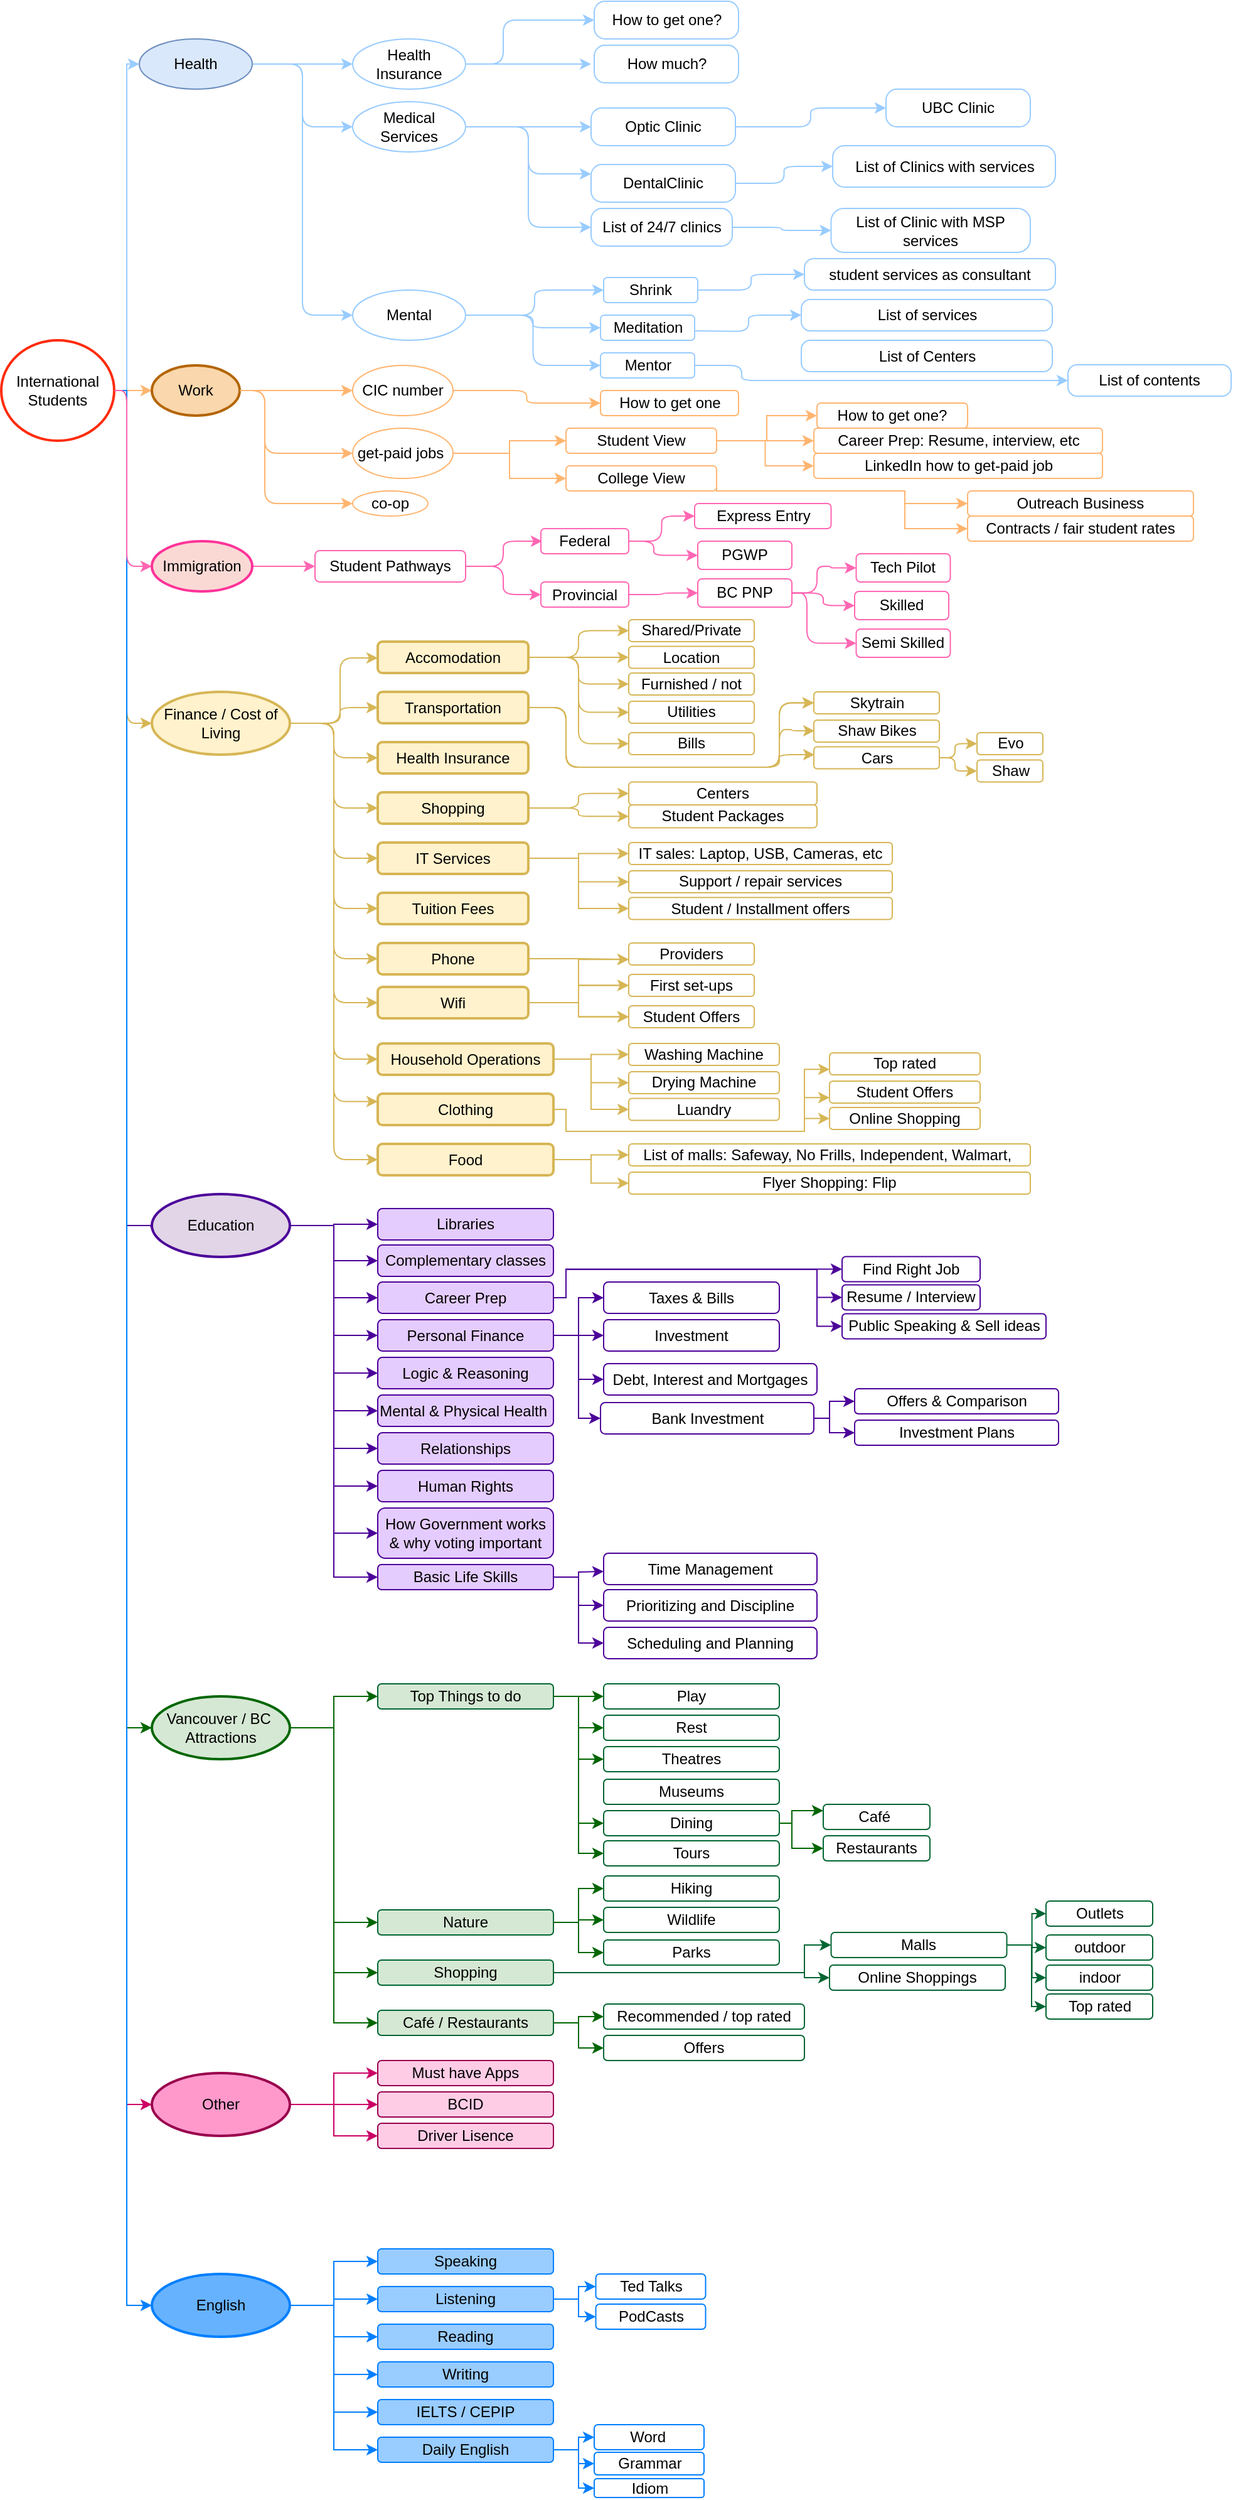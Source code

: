 <mxfile version="14.4.7" type="github">
  <diagram id="m4oOq3qNDZ7g-e-n-4RC" name="Page-1">
    <mxGraphModel dx="934" dy="576" grid="1" gridSize="10" guides="1" tooltips="1" connect="1" arrows="1" fold="1" page="1" pageScale="1" pageWidth="1100" pageHeight="2700" math="0" shadow="0">
      <root>
        <mxCell id="0" />
        <mxCell id="1" parent="0" />
        <mxCell id="rZ3ENeLBDYLeqfZYiXDe-3" value="" style="edgeStyle=orthogonalEdgeStyle;rounded=0;orthogonalLoop=1;jettySize=auto;html=1;strokeColor=#99CCFF;" parent="1" source="rZ3ENeLBDYLeqfZYiXDe-1" target="rZ3ENeLBDYLeqfZYiXDe-2" edge="1">
          <mxGeometry relative="1" as="geometry">
            <Array as="points">
              <mxPoint x="150" y="350" />
              <mxPoint x="150" y="90" />
            </Array>
          </mxGeometry>
        </mxCell>
        <mxCell id="rZ3ENeLBDYLeqfZYiXDe-70" value="" style="edgeStyle=orthogonalEdgeStyle;rounded=1;orthogonalLoop=1;jettySize=auto;html=1;strokeColor=#FFB570;" parent="1" source="rZ3ENeLBDYLeqfZYiXDe-1" target="rZ3ENeLBDYLeqfZYiXDe-69" edge="1">
          <mxGeometry relative="1" as="geometry" />
        </mxCell>
        <mxCell id="n0O5NmU1FxggE0WwCRkB-70" style="edgeStyle=orthogonalEdgeStyle;rounded=1;orthogonalLoop=1;jettySize=auto;html=1;entryX=0;entryY=0.5;entryDx=0;entryDy=0;strokeColor=#D6B656;" parent="1" source="rZ3ENeLBDYLeqfZYiXDe-1" target="n0O5NmU1FxggE0WwCRkB-69" edge="1">
          <mxGeometry relative="1" as="geometry">
            <Array as="points">
              <mxPoint x="150" y="350" />
              <mxPoint x="150" y="615" />
            </Array>
          </mxGeometry>
        </mxCell>
        <mxCell id="ks-HHhve7mKZ4W3_v99z-2" style="edgeStyle=orthogonalEdgeStyle;rounded=0;orthogonalLoop=1;jettySize=auto;html=1;exitX=1;exitY=0.5;exitDx=0;exitDy=0;entryX=0.028;entryY=0.351;entryDx=0;entryDy=0;entryPerimeter=0;strokeColor=#4C0099;" edge="1" parent="1" source="rZ3ENeLBDYLeqfZYiXDe-1" target="ks-HHhve7mKZ4W3_v99z-1">
          <mxGeometry relative="1" as="geometry">
            <Array as="points">
              <mxPoint x="150" y="350" />
              <mxPoint x="150" y="1015" />
              <mxPoint x="173" y="1015" />
            </Array>
          </mxGeometry>
        </mxCell>
        <mxCell id="ks-HHhve7mKZ4W3_v99z-56" style="edgeStyle=orthogonalEdgeStyle;rounded=0;orthogonalLoop=1;jettySize=auto;html=1;exitX=1;exitY=0.5;exitDx=0;exitDy=0;entryX=0;entryY=0.5;entryDx=0;entryDy=0;strokeColor=#006600;" edge="1" parent="1" source="rZ3ENeLBDYLeqfZYiXDe-1" target="ks-HHhve7mKZ4W3_v99z-47">
          <mxGeometry relative="1" as="geometry">
            <Array as="points">
              <mxPoint x="150" y="350" />
              <mxPoint x="150" y="1415" />
            </Array>
          </mxGeometry>
        </mxCell>
        <mxCell id="ks-HHhve7mKZ4W3_v99z-150" style="edgeStyle=orthogonalEdgeStyle;rounded=0;orthogonalLoop=1;jettySize=auto;html=1;exitX=1;exitY=0.5;exitDx=0;exitDy=0;entryX=0;entryY=0.5;entryDx=0;entryDy=0;strokeColor=#CC0066;" edge="1" parent="1" source="rZ3ENeLBDYLeqfZYiXDe-1" target="ks-HHhve7mKZ4W3_v99z-144">
          <mxGeometry relative="1" as="geometry">
            <Array as="points">
              <mxPoint x="150" y="350" />
              <mxPoint x="150" y="1715" />
            </Array>
          </mxGeometry>
        </mxCell>
        <mxCell id="ks-HHhve7mKZ4W3_v99z-155" style="edgeStyle=orthogonalEdgeStyle;rounded=0;orthogonalLoop=1;jettySize=auto;html=1;exitX=1;exitY=0.5;exitDx=0;exitDy=0;entryX=0;entryY=0.5;entryDx=0;entryDy=0;strokeColor=#007FFF;" edge="1" parent="1" source="rZ3ENeLBDYLeqfZYiXDe-1" target="ks-HHhve7mKZ4W3_v99z-154">
          <mxGeometry relative="1" as="geometry">
            <Array as="points">
              <mxPoint x="150" y="350" />
              <mxPoint x="150" y="1875" />
            </Array>
          </mxGeometry>
        </mxCell>
        <mxCell id="rZ3ENeLBDYLeqfZYiXDe-1" value="International &lt;br&gt;Students" style="ellipse;whiteSpace=wrap;html=1;strokeWidth=2;strokeColor=#FF2B0A;" parent="1" vertex="1">
          <mxGeometry x="50" y="310" width="90" height="80" as="geometry" />
        </mxCell>
        <mxCell id="rZ3ENeLBDYLeqfZYiXDe-5" value="" style="edgeStyle=orthogonalEdgeStyle;rounded=0;orthogonalLoop=1;jettySize=auto;html=1;strokeColor=#99CCFF;" parent="1" source="rZ3ENeLBDYLeqfZYiXDe-2" target="rZ3ENeLBDYLeqfZYiXDe-4" edge="1">
          <mxGeometry relative="1" as="geometry" />
        </mxCell>
        <mxCell id="rZ3ENeLBDYLeqfZYiXDe-22" style="edgeStyle=orthogonalEdgeStyle;rounded=1;orthogonalLoop=1;jettySize=auto;html=1;entryX=0;entryY=0.5;entryDx=0;entryDy=0;strokeColor=#99CCFF;" parent="1" source="rZ3ENeLBDYLeqfZYiXDe-2" target="rZ3ENeLBDYLeqfZYiXDe-20" edge="1">
          <mxGeometry relative="1" as="geometry" />
        </mxCell>
        <mxCell id="rZ3ENeLBDYLeqfZYiXDe-48" style="edgeStyle=orthogonalEdgeStyle;rounded=1;orthogonalLoop=1;jettySize=auto;html=1;strokeColor=#99CCFF;entryX=0;entryY=0.5;entryDx=0;entryDy=0;" parent="1" source="rZ3ENeLBDYLeqfZYiXDe-2" target="rZ3ENeLBDYLeqfZYiXDe-49" edge="1">
          <mxGeometry relative="1" as="geometry">
            <mxPoint x="280" y="230" as="targetPoint" />
          </mxGeometry>
        </mxCell>
        <mxCell id="rZ3ENeLBDYLeqfZYiXDe-2" value="Health" style="ellipse;whiteSpace=wrap;html=1;fillColor=#dae8fc;strokeColor=#6c8ebf;" parent="1" vertex="1">
          <mxGeometry x="160" y="70" width="90" height="40" as="geometry" />
        </mxCell>
        <mxCell id="rZ3ENeLBDYLeqfZYiXDe-7" value="" style="edgeStyle=orthogonalEdgeStyle;rounded=1;orthogonalLoop=1;jettySize=auto;html=1;strokeColor=#99CCFF;entryX=0;entryY=0.5;entryDx=0;entryDy=0;" parent="1" source="rZ3ENeLBDYLeqfZYiXDe-4" target="n0O5NmU1FxggE0WwCRkB-44" edge="1">
          <mxGeometry relative="1" as="geometry">
            <Array as="points">
              <mxPoint x="450" y="90" />
              <mxPoint x="450" y="55" />
            </Array>
          </mxGeometry>
        </mxCell>
        <mxCell id="rZ3ENeLBDYLeqfZYiXDe-4" value="Health Insurance&lt;br&gt;" style="ellipse;whiteSpace=wrap;html=1;strokeColor=#99CCFF;" parent="1" vertex="1">
          <mxGeometry x="330" y="70" width="90" height="40" as="geometry" />
        </mxCell>
        <mxCell id="rZ3ENeLBDYLeqfZYiXDe-12" value="" style="endArrow=classic;html=1;exitX=1;exitY=0.5;exitDx=0;exitDy=0;edgeStyle=orthogonalEdgeStyle;strokeColor=#99CCFF;" parent="1" source="rZ3ENeLBDYLeqfZYiXDe-4" edge="1">
          <mxGeometry width="50" height="50" relative="1" as="geometry">
            <mxPoint x="340" y="180" as="sourcePoint" />
            <mxPoint x="520" y="90" as="targetPoint" />
          </mxGeometry>
        </mxCell>
        <mxCell id="rZ3ENeLBDYLeqfZYiXDe-16" value="" style="edgeStyle=orthogonalEdgeStyle;rounded=0;orthogonalLoop=1;jettySize=auto;html=1;exitX=0;exitY=0.5;exitDx=0;exitDy=0;entryX=0;entryY=0.5;entryDx=0;entryDy=0;strokeColor=#99CCFF;" parent="1" edge="1">
          <mxGeometry relative="1" as="geometry">
            <mxPoint x="510" y="55" as="sourcePoint" />
            <mxPoint x="510" y="55" as="targetPoint" />
          </mxGeometry>
        </mxCell>
        <mxCell id="rZ3ENeLBDYLeqfZYiXDe-27" style="edgeStyle=orthogonalEdgeStyle;rounded=1;orthogonalLoop=1;jettySize=auto;html=1;entryX=0;entryY=0.25;entryDx=0;entryDy=0;strokeColor=#99CCFF;" parent="1" source="rZ3ENeLBDYLeqfZYiXDe-20" target="rZ3ENeLBDYLeqfZYiXDe-35" edge="1">
          <mxGeometry relative="1" as="geometry">
            <mxPoint x="510" y="185" as="targetPoint" />
          </mxGeometry>
        </mxCell>
        <mxCell id="rZ3ENeLBDYLeqfZYiXDe-33" style="edgeStyle=orthogonalEdgeStyle;rounded=1;orthogonalLoop=1;jettySize=auto;html=1;strokeColor=#99CCFF;" parent="1" source="rZ3ENeLBDYLeqfZYiXDe-20" edge="1">
          <mxGeometry relative="1" as="geometry">
            <mxPoint x="520" y="140" as="targetPoint" />
          </mxGeometry>
        </mxCell>
        <mxCell id="rZ3ENeLBDYLeqfZYiXDe-47" style="edgeStyle=orthogonalEdgeStyle;rounded=1;orthogonalLoop=1;jettySize=auto;html=1;exitX=1;exitY=0.5;exitDx=0;exitDy=0;entryX=0;entryY=0.5;entryDx=0;entryDy=0;strokeColor=#99CCFF;" parent="1" source="rZ3ENeLBDYLeqfZYiXDe-20" target="rZ3ENeLBDYLeqfZYiXDe-41" edge="1">
          <mxGeometry relative="1" as="geometry">
            <Array as="points">
              <mxPoint x="470" y="140" />
              <mxPoint x="470" y="220" />
            </Array>
          </mxGeometry>
        </mxCell>
        <mxCell id="rZ3ENeLBDYLeqfZYiXDe-20" value="Medical Services" style="ellipse;whiteSpace=wrap;html=1;strokeColor=#99CCFF;" parent="1" vertex="1">
          <mxGeometry x="330" y="120" width="90" height="40" as="geometry" />
        </mxCell>
        <mxCell id="rZ3ENeLBDYLeqfZYiXDe-29" value="" style="edgeStyle=orthogonalEdgeStyle;rounded=1;orthogonalLoop=1;jettySize=auto;html=1;strokeColor=#99CCFF;exitX=1;exitY=0.5;exitDx=0;exitDy=0;" parent="1" source="rZ3ENeLBDYLeqfZYiXDe-34" target="rZ3ENeLBDYLeqfZYiXDe-28" edge="1">
          <mxGeometry relative="1" as="geometry">
            <mxPoint x="660" y="140" as="sourcePoint" />
          </mxGeometry>
        </mxCell>
        <mxCell id="rZ3ENeLBDYLeqfZYiXDe-28" value="UBC Clinic&lt;br&gt;" style="whiteSpace=wrap;html=1;strokeColor=#99CCFF;rounded=1;arcSize=29;" parent="1" vertex="1">
          <mxGeometry x="755" y="110" width="115" height="30" as="geometry" />
        </mxCell>
        <mxCell id="rZ3ENeLBDYLeqfZYiXDe-34" value="Optic Clinic" style="whiteSpace=wrap;html=1;strokeColor=#99CCFF;rounded=1;arcSize=29;" parent="1" vertex="1">
          <mxGeometry x="520" y="125" width="115" height="30" as="geometry" />
        </mxCell>
        <mxCell id="rZ3ENeLBDYLeqfZYiXDe-37" value="" style="edgeStyle=orthogonalEdgeStyle;rounded=1;orthogonalLoop=1;jettySize=auto;html=1;strokeColor=#99CCFF;" parent="1" source="rZ3ENeLBDYLeqfZYiXDe-35" target="rZ3ENeLBDYLeqfZYiXDe-36" edge="1">
          <mxGeometry relative="1" as="geometry" />
        </mxCell>
        <mxCell id="rZ3ENeLBDYLeqfZYiXDe-35" value="DentalClinic" style="whiteSpace=wrap;html=1;strokeColor=#99CCFF;rounded=1;arcSize=29;" parent="1" vertex="1">
          <mxGeometry x="520" y="170" width="115" height="30" as="geometry" />
        </mxCell>
        <mxCell id="rZ3ENeLBDYLeqfZYiXDe-36" value="List of Clinics with services" style="whiteSpace=wrap;html=1;rounded=1;strokeColor=#99CCFF;arcSize=29;" parent="1" vertex="1">
          <mxGeometry x="712.5" y="155" width="177.5" height="33" as="geometry" />
        </mxCell>
        <mxCell id="rZ3ENeLBDYLeqfZYiXDe-46" value="" style="edgeStyle=orthogonalEdgeStyle;rounded=1;orthogonalLoop=1;jettySize=auto;html=1;strokeColor=#99CCFF;" parent="1" source="rZ3ENeLBDYLeqfZYiXDe-41" target="rZ3ENeLBDYLeqfZYiXDe-45" edge="1">
          <mxGeometry relative="1" as="geometry" />
        </mxCell>
        <mxCell id="rZ3ENeLBDYLeqfZYiXDe-41" value="List of 24/7 clinics" style="whiteSpace=wrap;html=1;strokeColor=#99CCFF;rounded=1;arcSize=29;" parent="1" vertex="1">
          <mxGeometry x="520" y="205" width="112.5" height="30" as="geometry" />
        </mxCell>
        <mxCell id="rZ3ENeLBDYLeqfZYiXDe-45" value="List of Clinic with MSP services" style="whiteSpace=wrap;html=1;rounded=1;strokeColor=#99CCFF;arcSize=29;" parent="1" vertex="1">
          <mxGeometry x="711.25" y="205" width="158.75" height="35" as="geometry" />
        </mxCell>
        <mxCell id="rZ3ENeLBDYLeqfZYiXDe-55" value="" style="edgeStyle=orthogonalEdgeStyle;rounded=1;orthogonalLoop=1;jettySize=auto;html=1;strokeColor=#99CCFF;" parent="1" source="rZ3ENeLBDYLeqfZYiXDe-49" target="rZ3ENeLBDYLeqfZYiXDe-54" edge="1">
          <mxGeometry relative="1" as="geometry" />
        </mxCell>
        <mxCell id="rZ3ENeLBDYLeqfZYiXDe-56" style="edgeStyle=orthogonalEdgeStyle;rounded=1;orthogonalLoop=1;jettySize=auto;html=1;strokeColor=#99CCFF;entryX=0;entryY=0.5;entryDx=0;entryDy=0;" parent="1" source="rZ3ENeLBDYLeqfZYiXDe-49" target="rZ3ENeLBDYLeqfZYiXDe-57" edge="1">
          <mxGeometry relative="1" as="geometry">
            <mxPoint x="530" y="310" as="targetPoint" />
          </mxGeometry>
        </mxCell>
        <mxCell id="rZ3ENeLBDYLeqfZYiXDe-61" style="edgeStyle=orthogonalEdgeStyle;rounded=1;orthogonalLoop=1;jettySize=auto;html=1;entryX=0;entryY=0.5;entryDx=0;entryDy=0;strokeColor=#99CCFF;" parent="1" source="rZ3ENeLBDYLeqfZYiXDe-49" target="rZ3ENeLBDYLeqfZYiXDe-60" edge="1">
          <mxGeometry relative="1" as="geometry" />
        </mxCell>
        <mxCell id="rZ3ENeLBDYLeqfZYiXDe-49" value="Mental" style="ellipse;whiteSpace=wrap;html=1;strokeColor=#99CCFF;" parent="1" vertex="1">
          <mxGeometry x="330" y="270" width="90" height="40" as="geometry" />
        </mxCell>
        <mxCell id="rZ3ENeLBDYLeqfZYiXDe-64" style="edgeStyle=orthogonalEdgeStyle;rounded=1;orthogonalLoop=1;jettySize=auto;html=1;strokeColor=#99CCFF;" parent="1" source="rZ3ENeLBDYLeqfZYiXDe-54" target="rZ3ENeLBDYLeqfZYiXDe-63" edge="1">
          <mxGeometry relative="1" as="geometry" />
        </mxCell>
        <mxCell id="rZ3ENeLBDYLeqfZYiXDe-54" value="Shrink" style="whiteSpace=wrap;html=1;strokeColor=#99CCFF;rounded=1;" parent="1" vertex="1">
          <mxGeometry x="530" y="260" width="75" height="20" as="geometry" />
        </mxCell>
        <mxCell id="n0O5NmU1FxggE0WwCRkB-11" style="edgeStyle=orthogonalEdgeStyle;rounded=1;orthogonalLoop=1;jettySize=auto;html=1;entryX=0;entryY=0.5;entryDx=0;entryDy=0;fillColor=#dae8fc;strokeColor=none;" parent="1" target="n0O5NmU1FxggE0WwCRkB-6" edge="1">
          <mxGeometry relative="1" as="geometry">
            <mxPoint x="603" y="300" as="sourcePoint" />
            <Array as="points">
              <mxPoint x="603" y="305" />
              <mxPoint x="645" y="305" />
              <mxPoint x="645" y="323" />
            </Array>
          </mxGeometry>
        </mxCell>
        <mxCell id="rZ3ENeLBDYLeqfZYiXDe-57" value="Meditation" style="whiteSpace=wrap;html=1;strokeColor=#99CCFF;rounded=1;" parent="1" vertex="1">
          <mxGeometry x="527.5" y="290" width="75" height="20" as="geometry" />
        </mxCell>
        <mxCell id="n0O5NmU1FxggE0WwCRkB-15" style="edgeStyle=orthogonalEdgeStyle;rounded=1;orthogonalLoop=1;jettySize=auto;html=1;strokeColor=#99CCFF;entryX=0;entryY=0.5;entryDx=0;entryDy=0;" parent="1" source="rZ3ENeLBDYLeqfZYiXDe-60" target="n0O5NmU1FxggE0WwCRkB-16" edge="1">
          <mxGeometry relative="1" as="geometry">
            <mxPoint x="940" y="350" as="targetPoint" />
            <Array as="points">
              <mxPoint x="640" y="330" />
              <mxPoint x="640" y="342" />
            </Array>
          </mxGeometry>
        </mxCell>
        <mxCell id="rZ3ENeLBDYLeqfZYiXDe-60" value="Mentor" style="whiteSpace=wrap;html=1;strokeColor=#99CCFF;rounded=1;" parent="1" vertex="1">
          <mxGeometry x="527.5" y="320" width="75" height="20" as="geometry" />
        </mxCell>
        <mxCell id="rZ3ENeLBDYLeqfZYiXDe-63" value="student services as consultant" style="whiteSpace=wrap;html=1;rounded=1;strokeColor=#99CCFF;arcSize=29;" parent="1" vertex="1">
          <mxGeometry x="690" y="245" width="200" height="25" as="geometry" />
        </mxCell>
        <mxCell id="rZ3ENeLBDYLeqfZYiXDe-73" value="" style="edgeStyle=orthogonalEdgeStyle;rounded=1;orthogonalLoop=1;jettySize=auto;html=1;strokeColor=#FFB570;entryX=0;entryY=0.5;entryDx=0;entryDy=0;" parent="1" source="rZ3ENeLBDYLeqfZYiXDe-69" target="rZ3ENeLBDYLeqfZYiXDe-74" edge="1">
          <mxGeometry relative="1" as="geometry">
            <mxPoint x="350" y="350" as="targetPoint" />
          </mxGeometry>
        </mxCell>
        <mxCell id="rZ3ENeLBDYLeqfZYiXDe-80" style="edgeStyle=orthogonalEdgeStyle;rounded=1;orthogonalLoop=1;jettySize=auto;html=1;strokeColor=#FFB570;exitX=1;exitY=0.5;exitDx=0;exitDy=0;entryX=0;entryY=0.5;entryDx=0;entryDy=0;" parent="1" source="rZ3ENeLBDYLeqfZYiXDe-69" target="rZ3ENeLBDYLeqfZYiXDe-81" edge="1">
          <mxGeometry relative="1" as="geometry">
            <mxPoint x="330" y="410" as="targetPoint" />
            <Array as="points">
              <mxPoint x="260" y="350" />
              <mxPoint x="260" y="400" />
            </Array>
          </mxGeometry>
        </mxCell>
        <mxCell id="rZ3ENeLBDYLeqfZYiXDe-69" value="Work" style="ellipse;whiteSpace=wrap;html=1;strokeWidth=2;strokeColor=#b46504;fillColor=#fad7ac;" parent="1" vertex="1">
          <mxGeometry x="170" y="330" width="70" height="40" as="geometry" />
        </mxCell>
        <mxCell id="rZ3ENeLBDYLeqfZYiXDe-76" style="edgeStyle=orthogonalEdgeStyle;rounded=1;orthogonalLoop=1;jettySize=auto;html=1;strokeColor=#FFB570;entryX=0;entryY=0.5;entryDx=0;entryDy=0;" parent="1" source="rZ3ENeLBDYLeqfZYiXDe-74" target="rZ3ENeLBDYLeqfZYiXDe-78" edge="1">
          <mxGeometry relative="1" as="geometry">
            <mxPoint x="520" y="370" as="targetPoint" />
          </mxGeometry>
        </mxCell>
        <mxCell id="rZ3ENeLBDYLeqfZYiXDe-74" value="CIC number" style="ellipse;whiteSpace=wrap;html=1;strokeColor=#FFB570;" parent="1" vertex="1">
          <mxGeometry x="330" y="330" width="80" height="40" as="geometry" />
        </mxCell>
        <mxCell id="rZ3ENeLBDYLeqfZYiXDe-78" value="How to get one" style="whiteSpace=wrap;html=1;rounded=1;strokeColor=#FFB570;" parent="1" vertex="1">
          <mxGeometry x="527.5" y="350" width="110" height="20" as="geometry" />
        </mxCell>
        <mxCell id="n0O5NmU1FxggE0WwCRkB-20" value="" style="edgeStyle=orthogonalEdgeStyle;rounded=0;orthogonalLoop=1;jettySize=auto;html=1;strokeColor=#FFB570;" parent="1" source="rZ3ENeLBDYLeqfZYiXDe-81" target="n0O5NmU1FxggE0WwCRkB-19" edge="1">
          <mxGeometry relative="1" as="geometry" />
        </mxCell>
        <mxCell id="n0O5NmU1FxggE0WwCRkB-30" style="edgeStyle=orthogonalEdgeStyle;rounded=0;orthogonalLoop=1;jettySize=auto;html=1;entryX=0;entryY=0.5;entryDx=0;entryDy=0;strokeColor=#FFB570;" parent="1" source="rZ3ENeLBDYLeqfZYiXDe-81" target="n0O5NmU1FxggE0WwCRkB-28" edge="1">
          <mxGeometry relative="1" as="geometry" />
        </mxCell>
        <mxCell id="rZ3ENeLBDYLeqfZYiXDe-81" value="get-paid jobs&amp;nbsp;" style="ellipse;whiteSpace=wrap;html=1;strokeColor=#FFB570;" parent="1" vertex="1">
          <mxGeometry x="330" y="380" width="80" height="40" as="geometry" />
        </mxCell>
        <mxCell id="rZ3ENeLBDYLeqfZYiXDe-83" value="co-op" style="ellipse;whiteSpace=wrap;html=1;strokeColor=#FFB570;" parent="1" vertex="1">
          <mxGeometry x="330" y="430" width="60" height="20" as="geometry" />
        </mxCell>
        <mxCell id="rZ3ENeLBDYLeqfZYiXDe-84" style="edgeStyle=orthogonalEdgeStyle;rounded=1;orthogonalLoop=1;jettySize=auto;html=1;strokeColor=#FFB570;exitX=1;exitY=0.5;exitDx=0;exitDy=0;entryX=0;entryY=0.5;entryDx=0;entryDy=0;" parent="1" source="rZ3ENeLBDYLeqfZYiXDe-69" target="rZ3ENeLBDYLeqfZYiXDe-83" edge="1">
          <mxGeometry relative="1" as="geometry">
            <mxPoint x="330" y="450" as="targetPoint" />
            <mxPoint x="240" y="390" as="sourcePoint" />
            <Array as="points">
              <mxPoint x="260" y="350" />
              <mxPoint x="260" y="440" />
            </Array>
          </mxGeometry>
        </mxCell>
        <mxCell id="rZ3ENeLBDYLeqfZYiXDe-85" value="" style="edgeStyle=orthogonalEdgeStyle;rounded=1;orthogonalLoop=1;jettySize=auto;html=1;exitX=1;exitY=0.5;exitDx=0;exitDy=0;strokeColor=#FF66B3;" parent="1" source="rZ3ENeLBDYLeqfZYiXDe-1" target="rZ3ENeLBDYLeqfZYiXDe-86" edge="1">
          <mxGeometry relative="1" as="geometry">
            <mxPoint x="140" y="490" as="sourcePoint" />
            <Array as="points">
              <mxPoint x="150" y="350" />
              <mxPoint x="150" y="490" />
            </Array>
          </mxGeometry>
        </mxCell>
        <mxCell id="rZ3ENeLBDYLeqfZYiXDe-88" value="" style="edgeStyle=orthogonalEdgeStyle;rounded=1;orthogonalLoop=1;jettySize=auto;html=1;strokeColor=#FF66B3;" parent="1" source="rZ3ENeLBDYLeqfZYiXDe-86" target="rZ3ENeLBDYLeqfZYiXDe-87" edge="1">
          <mxGeometry relative="1" as="geometry" />
        </mxCell>
        <mxCell id="rZ3ENeLBDYLeqfZYiXDe-86" value="Immigration" style="ellipse;whiteSpace=wrap;html=1;strokeWidth=2;fillColor=#fad9d5;strokeColor=#FF3399;" parent="1" vertex="1">
          <mxGeometry x="170" y="470" width="80" height="40" as="geometry" />
        </mxCell>
        <mxCell id="rZ3ENeLBDYLeqfZYiXDe-90" value="" style="edgeStyle=orthogonalEdgeStyle;rounded=1;orthogonalLoop=1;jettySize=auto;html=1;strokeColor=#FF66B3;" parent="1" source="rZ3ENeLBDYLeqfZYiXDe-87" edge="1">
          <mxGeometry relative="1" as="geometry">
            <mxPoint x="481" y="470" as="targetPoint" />
            <Array as="points">
              <mxPoint x="450" y="490" />
              <mxPoint x="450" y="470" />
            </Array>
          </mxGeometry>
        </mxCell>
        <mxCell id="n0O5NmU1FxggE0WwCRkB-57" style="edgeStyle=orthogonalEdgeStyle;rounded=1;orthogonalLoop=1;jettySize=auto;html=1;exitX=1;exitY=0.5;exitDx=0;exitDy=0;entryX=0;entryY=0.5;entryDx=0;entryDy=0;strokeColor=#FF66B3;" parent="1" source="rZ3ENeLBDYLeqfZYiXDe-87" target="n0O5NmU1FxggE0WwCRkB-50" edge="1">
          <mxGeometry relative="1" as="geometry" />
        </mxCell>
        <mxCell id="rZ3ENeLBDYLeqfZYiXDe-87" value="Student Pathways" style="whiteSpace=wrap;html=1;strokeWidth=1;rounded=1;strokeColor=#FF66B3;" parent="1" vertex="1">
          <mxGeometry x="300" y="477.5" width="120" height="25" as="geometry" />
        </mxCell>
        <mxCell id="rZ3ENeLBDYLeqfZYiXDe-89" value="Express Entry" style="whiteSpace=wrap;html=1;rounded=1;strokeColor=#FF66B3;strokeWidth=1;" parent="1" vertex="1">
          <mxGeometry x="602.5" y="440" width="108.75" height="20" as="geometry" />
        </mxCell>
        <mxCell id="rZ3ENeLBDYLeqfZYiXDe-91" value="PGWP" style="whiteSpace=wrap;html=1;rounded=1;strokeColor=#FF66B3;strokeWidth=1;" parent="1" vertex="1">
          <mxGeometry x="605" y="470" width="75" height="22.5" as="geometry" />
        </mxCell>
        <mxCell id="n0O5NmU1FxggE0WwCRkB-2" style="edgeStyle=orthogonalEdgeStyle;rounded=1;orthogonalLoop=1;jettySize=auto;html=1;strokeColor=#99CCFF;" parent="1" target="n0O5NmU1FxggE0WwCRkB-3" edge="1">
          <mxGeometry relative="1" as="geometry">
            <mxPoint x="602.5" y="302.5" as="sourcePoint" />
          </mxGeometry>
        </mxCell>
        <mxCell id="n0O5NmU1FxggE0WwCRkB-3" value="List of services" style="whiteSpace=wrap;html=1;rounded=1;strokeColor=#99CCFF;arcSize=29;" parent="1" vertex="1">
          <mxGeometry x="687.5" y="277.5" width="200" height="25" as="geometry" />
        </mxCell>
        <mxCell id="n0O5NmU1FxggE0WwCRkB-6" value="List of Centers&lt;br&gt;" style="whiteSpace=wrap;html=1;rounded=1;strokeColor=#99CCFF;arcSize=29;" parent="1" vertex="1">
          <mxGeometry x="687.5" y="310" width="200" height="25" as="geometry" />
        </mxCell>
        <mxCell id="n0O5NmU1FxggE0WwCRkB-16" value="List of contents" style="whiteSpace=wrap;html=1;rounded=1;strokeColor=#99CCFF;arcSize=29;" parent="1" vertex="1">
          <mxGeometry x="900" y="329.5" width="130" height="25" as="geometry" />
        </mxCell>
        <mxCell id="n0O5NmU1FxggE0WwCRkB-23" value="" style="edgeStyle=orthogonalEdgeStyle;rounded=0;orthogonalLoop=1;jettySize=auto;html=1;strokeColor=#FFB570;" parent="1" source="n0O5NmU1FxggE0WwCRkB-19" target="n0O5NmU1FxggE0WwCRkB-22" edge="1">
          <mxGeometry relative="1" as="geometry" />
        </mxCell>
        <mxCell id="n0O5NmU1FxggE0WwCRkB-27" style="edgeStyle=orthogonalEdgeStyle;rounded=0;orthogonalLoop=1;jettySize=auto;html=1;entryX=0;entryY=0.5;entryDx=0;entryDy=0;strokeColor=#FFB570;" parent="1" source="n0O5NmU1FxggE0WwCRkB-19" target="n0O5NmU1FxggE0WwCRkB-25" edge="1">
          <mxGeometry relative="1" as="geometry" />
        </mxCell>
        <mxCell id="n0O5NmU1FxggE0WwCRkB-33" style="edgeStyle=orthogonalEdgeStyle;rounded=0;orthogonalLoop=1;jettySize=auto;html=1;entryX=0;entryY=0.5;entryDx=0;entryDy=0;strokeColor=#FFB570;" parent="1" source="n0O5NmU1FxggE0WwCRkB-19" target="n0O5NmU1FxggE0WwCRkB-32" edge="1">
          <mxGeometry relative="1" as="geometry" />
        </mxCell>
        <mxCell id="n0O5NmU1FxggE0WwCRkB-19" value="Student View" style="whiteSpace=wrap;html=1;strokeColor=#FFB570;rounded=1;" parent="1" vertex="1">
          <mxGeometry x="500" y="380" width="120" height="20" as="geometry" />
        </mxCell>
        <mxCell id="n0O5NmU1FxggE0WwCRkB-22" value="How to get one?" style="whiteSpace=wrap;html=1;rounded=1;strokeColor=#FFB570;" parent="1" vertex="1">
          <mxGeometry x="700" y="360" width="120" height="20" as="geometry" />
        </mxCell>
        <mxCell id="n0O5NmU1FxggE0WwCRkB-25" value="Career Prep: Resume, interview, etc" style="whiteSpace=wrap;html=1;rounded=1;strokeColor=#FFB570;" parent="1" vertex="1">
          <mxGeometry x="697.5" y="380" width="230" height="20" as="geometry" />
        </mxCell>
        <mxCell id="n0O5NmU1FxggE0WwCRkB-37" style="edgeStyle=orthogonalEdgeStyle;rounded=0;orthogonalLoop=1;jettySize=auto;html=1;exitX=1;exitY=0.5;exitDx=0;exitDy=0;entryX=0;entryY=0.5;entryDx=0;entryDy=0;strokeColor=#FFB570;" parent="1" source="n0O5NmU1FxggE0WwCRkB-28" target="n0O5NmU1FxggE0WwCRkB-36" edge="1">
          <mxGeometry relative="1" as="geometry">
            <Array as="points">
              <mxPoint x="620" y="430" />
              <mxPoint x="770" y="430" />
              <mxPoint x="770" y="440" />
            </Array>
          </mxGeometry>
        </mxCell>
        <mxCell id="n0O5NmU1FxggE0WwCRkB-39" style="edgeStyle=orthogonalEdgeStyle;rounded=0;orthogonalLoop=1;jettySize=auto;html=1;entryX=0;entryY=0.5;entryDx=0;entryDy=0;strokeColor=#FFB570;" parent="1" source="n0O5NmU1FxggE0WwCRkB-28" target="n0O5NmU1FxggE0WwCRkB-38" edge="1">
          <mxGeometry relative="1" as="geometry">
            <Array as="points">
              <mxPoint x="770" y="430" />
              <mxPoint x="770" y="460" />
            </Array>
          </mxGeometry>
        </mxCell>
        <mxCell id="n0O5NmU1FxggE0WwCRkB-28" value="College View" style="whiteSpace=wrap;html=1;strokeColor=#FFB570;rounded=1;" parent="1" vertex="1">
          <mxGeometry x="500" y="410" width="120" height="20" as="geometry" />
        </mxCell>
        <mxCell id="n0O5NmU1FxggE0WwCRkB-32" value="LinkedIn how to get-paid job" style="whiteSpace=wrap;html=1;rounded=1;strokeColor=#FFB570;" parent="1" vertex="1">
          <mxGeometry x="697.5" y="400" width="230" height="20" as="geometry" />
        </mxCell>
        <mxCell id="n0O5NmU1FxggE0WwCRkB-36" value="Outreach Business" style="whiteSpace=wrap;html=1;rounded=1;strokeColor=#FFB570;" parent="1" vertex="1">
          <mxGeometry x="820" y="430" width="180" height="20" as="geometry" />
        </mxCell>
        <mxCell id="n0O5NmU1FxggE0WwCRkB-38" value="Contracts / fair student rates" style="whiteSpace=wrap;html=1;rounded=1;strokeColor=#FFB570;" parent="1" vertex="1">
          <mxGeometry x="820" y="450" width="180" height="20" as="geometry" />
        </mxCell>
        <mxCell id="n0O5NmU1FxggE0WwCRkB-43" value="How much?" style="whiteSpace=wrap;html=1;strokeColor=#99CCFF;rounded=1;arcSize=29;" parent="1" vertex="1">
          <mxGeometry x="522.5" y="75" width="115" height="30" as="geometry" />
        </mxCell>
        <mxCell id="n0O5NmU1FxggE0WwCRkB-44" value="How to get one?" style="whiteSpace=wrap;html=1;strokeColor=#99CCFF;rounded=1;arcSize=29;" parent="1" vertex="1">
          <mxGeometry x="522.5" y="40" width="115" height="30" as="geometry" />
        </mxCell>
        <mxCell id="n0O5NmU1FxggE0WwCRkB-52" style="edgeStyle=orthogonalEdgeStyle;rounded=1;orthogonalLoop=1;jettySize=auto;html=1;entryX=0;entryY=0.5;entryDx=0;entryDy=0;strokeColor=#FF66B3;" parent="1" source="n0O5NmU1FxggE0WwCRkB-48" target="rZ3ENeLBDYLeqfZYiXDe-89" edge="1">
          <mxGeometry relative="1" as="geometry" />
        </mxCell>
        <mxCell id="n0O5NmU1FxggE0WwCRkB-48" value="Federal" style="whiteSpace=wrap;html=1;rounded=1;strokeColor=#FF66B3;strokeWidth=1;" parent="1" vertex="1">
          <mxGeometry x="480" y="460" width="70" height="20" as="geometry" />
        </mxCell>
        <mxCell id="n0O5NmU1FxggE0WwCRkB-68" style="edgeStyle=orthogonalEdgeStyle;rounded=1;orthogonalLoop=1;jettySize=auto;html=1;strokeColor=#FF66B3;" parent="1" source="n0O5NmU1FxggE0WwCRkB-50" target="n0O5NmU1FxggE0WwCRkB-58" edge="1">
          <mxGeometry relative="1" as="geometry" />
        </mxCell>
        <mxCell id="n0O5NmU1FxggE0WwCRkB-50" value="Provincial" style="whiteSpace=wrap;html=1;rounded=1;strokeColor=#FF66B3;strokeWidth=1;" parent="1" vertex="1">
          <mxGeometry x="480" y="502.5" width="70" height="20" as="geometry" />
        </mxCell>
        <mxCell id="n0O5NmU1FxggE0WwCRkB-53" style="edgeStyle=orthogonalEdgeStyle;rounded=1;orthogonalLoop=1;jettySize=auto;html=1;entryX=0;entryY=0.5;entryDx=0;entryDy=0;strokeColor=#FF66B3;" parent="1" source="n0O5NmU1FxggE0WwCRkB-48" target="rZ3ENeLBDYLeqfZYiXDe-91" edge="1">
          <mxGeometry relative="1" as="geometry">
            <mxPoint x="550" y="470" as="sourcePoint" />
            <mxPoint x="581.25" y="450" as="targetPoint" />
            <Array as="points">
              <mxPoint x="570" y="470" />
              <mxPoint x="570" y="481" />
            </Array>
          </mxGeometry>
        </mxCell>
        <mxCell id="n0O5NmU1FxggE0WwCRkB-63" style="edgeStyle=orthogonalEdgeStyle;rounded=1;orthogonalLoop=1;jettySize=auto;html=1;entryX=0;entryY=0.5;entryDx=0;entryDy=0;strokeColor=#FF66B3;" parent="1" source="n0O5NmU1FxggE0WwCRkB-58" target="n0O5NmU1FxggE0WwCRkB-61" edge="1">
          <mxGeometry relative="1" as="geometry" />
        </mxCell>
        <mxCell id="n0O5NmU1FxggE0WwCRkB-66" style="edgeStyle=orthogonalEdgeStyle;rounded=1;orthogonalLoop=1;jettySize=auto;html=1;exitX=1;exitY=0.5;exitDx=0;exitDy=0;entryX=0;entryY=0.5;entryDx=0;entryDy=0;strokeColor=#FF66B3;" parent="1" source="n0O5NmU1FxggE0WwCRkB-58" target="n0O5NmU1FxggE0WwCRkB-62" edge="1">
          <mxGeometry relative="1" as="geometry">
            <Array as="points">
              <mxPoint x="692" y="511" />
              <mxPoint x="692" y="551" />
            </Array>
          </mxGeometry>
        </mxCell>
        <mxCell id="n0O5NmU1FxggE0WwCRkB-58" value="BC PNP" style="whiteSpace=wrap;html=1;rounded=1;strokeColor=#FF66B3;strokeWidth=1;" parent="1" vertex="1">
          <mxGeometry x="605" y="500" width="75" height="22.5" as="geometry" />
        </mxCell>
        <mxCell id="n0O5NmU1FxggE0WwCRkB-60" value="Tech Pilot" style="whiteSpace=wrap;html=1;rounded=1;strokeColor=#FF66B3;strokeWidth=1;" parent="1" vertex="1">
          <mxGeometry x="731.25" y="480" width="75" height="22.5" as="geometry" />
        </mxCell>
        <mxCell id="n0O5NmU1FxggE0WwCRkB-61" value="Skilled" style="whiteSpace=wrap;html=1;rounded=1;strokeColor=#FF66B3;strokeWidth=1;" parent="1" vertex="1">
          <mxGeometry x="730" y="510" width="75" height="22.5" as="geometry" />
        </mxCell>
        <mxCell id="n0O5NmU1FxggE0WwCRkB-62" value="Semi Skilled" style="whiteSpace=wrap;html=1;rounded=1;strokeColor=#FF66B3;strokeWidth=1;" parent="1" vertex="1">
          <mxGeometry x="731.25" y="540" width="75" height="22.5" as="geometry" />
        </mxCell>
        <mxCell id="n0O5NmU1FxggE0WwCRkB-64" style="edgeStyle=orthogonalEdgeStyle;rounded=1;orthogonalLoop=1;jettySize=auto;html=1;entryX=0;entryY=0.5;entryDx=0;entryDy=0;strokeColor=#FF66B3;" parent="1" source="n0O5NmU1FxggE0WwCRkB-58" target="n0O5NmU1FxggE0WwCRkB-60" edge="1">
          <mxGeometry relative="1" as="geometry">
            <mxPoint x="680" y="511.241" as="sourcePoint" />
            <mxPoint x="711.25" y="521.25" as="targetPoint" />
            <Array as="points">
              <mxPoint x="700" y="511" />
              <mxPoint x="700" y="490" />
              <mxPoint x="711" y="490" />
              <mxPoint x="711" y="491" />
            </Array>
          </mxGeometry>
        </mxCell>
        <mxCell id="n0O5NmU1FxggE0WwCRkB-72" value="" style="edgeStyle=orthogonalEdgeStyle;rounded=1;orthogonalLoop=1;jettySize=auto;html=1;strokeColor=#D6B656;" parent="1" source="n0O5NmU1FxggE0WwCRkB-69" target="n0O5NmU1FxggE0WwCRkB-71" edge="1">
          <mxGeometry relative="1" as="geometry">
            <Array as="points">
              <mxPoint x="320" y="615" />
              <mxPoint x="320" y="563" />
            </Array>
          </mxGeometry>
        </mxCell>
        <mxCell id="n0O5NmU1FxggE0WwCRkB-83" style="edgeStyle=orthogonalEdgeStyle;rounded=1;orthogonalLoop=1;jettySize=auto;html=1;exitX=1;exitY=0.5;exitDx=0;exitDy=0;entryX=0;entryY=0.5;entryDx=0;entryDy=0;strokeColor=#D6B656;" parent="1" source="n0O5NmU1FxggE0WwCRkB-69" target="n0O5NmU1FxggE0WwCRkB-73" edge="1">
          <mxGeometry relative="1" as="geometry">
            <Array as="points">
              <mxPoint x="320" y="615" />
              <mxPoint x="320" y="603" />
            </Array>
          </mxGeometry>
        </mxCell>
        <mxCell id="n0O5NmU1FxggE0WwCRkB-84" style="edgeStyle=orthogonalEdgeStyle;rounded=1;orthogonalLoop=1;jettySize=auto;html=1;exitX=1;exitY=0.5;exitDx=0;exitDy=0;entryX=0;entryY=0.5;entryDx=0;entryDy=0;strokeColor=#D6B656;" parent="1" source="n0O5NmU1FxggE0WwCRkB-69" target="n0O5NmU1FxggE0WwCRkB-74" edge="1">
          <mxGeometry relative="1" as="geometry" />
        </mxCell>
        <mxCell id="n0O5NmU1FxggE0WwCRkB-85" style="edgeStyle=orthogonalEdgeStyle;rounded=1;orthogonalLoop=1;jettySize=auto;html=1;exitX=1;exitY=0.5;exitDx=0;exitDy=0;entryX=0;entryY=0.5;entryDx=0;entryDy=0;strokeColor=#D6B656;" parent="1" source="n0O5NmU1FxggE0WwCRkB-69" target="n0O5NmU1FxggE0WwCRkB-75" edge="1">
          <mxGeometry relative="1" as="geometry" />
        </mxCell>
        <mxCell id="n0O5NmU1FxggE0WwCRkB-86" style="edgeStyle=orthogonalEdgeStyle;rounded=1;orthogonalLoop=1;jettySize=auto;html=1;exitX=1;exitY=0.5;exitDx=0;exitDy=0;entryX=0;entryY=0.5;entryDx=0;entryDy=0;strokeColor=#D6B656;" parent="1" source="n0O5NmU1FxggE0WwCRkB-69" target="n0O5NmU1FxggE0WwCRkB-76" edge="1">
          <mxGeometry relative="1" as="geometry" />
        </mxCell>
        <mxCell id="n0O5NmU1FxggE0WwCRkB-87" style="edgeStyle=orthogonalEdgeStyle;rounded=1;orthogonalLoop=1;jettySize=auto;html=1;exitX=1;exitY=0.5;exitDx=0;exitDy=0;entryX=0;entryY=0.5;entryDx=0;entryDy=0;strokeColor=#D6B656;" parent="1" source="n0O5NmU1FxggE0WwCRkB-69" target="n0O5NmU1FxggE0WwCRkB-77" edge="1">
          <mxGeometry relative="1" as="geometry" />
        </mxCell>
        <mxCell id="n0O5NmU1FxggE0WwCRkB-88" style="edgeStyle=orthogonalEdgeStyle;rounded=1;orthogonalLoop=1;jettySize=auto;html=1;entryX=0;entryY=0.5;entryDx=0;entryDy=0;strokeColor=#D6B656;" parent="1" source="n0O5NmU1FxggE0WwCRkB-69" target="n0O5NmU1FxggE0WwCRkB-78" edge="1">
          <mxGeometry relative="1" as="geometry" />
        </mxCell>
        <mxCell id="n0O5NmU1FxggE0WwCRkB-89" style="edgeStyle=orthogonalEdgeStyle;rounded=1;orthogonalLoop=1;jettySize=auto;html=1;exitX=1;exitY=0.5;exitDx=0;exitDy=0;entryX=0;entryY=0.5;entryDx=0;entryDy=0;strokeColor=#D6B656;" parent="1" source="n0O5NmU1FxggE0WwCRkB-69" target="n0O5NmU1FxggE0WwCRkB-79" edge="1">
          <mxGeometry relative="1" as="geometry" />
        </mxCell>
        <mxCell id="n0O5NmU1FxggE0WwCRkB-90" style="edgeStyle=orthogonalEdgeStyle;rounded=1;orthogonalLoop=1;jettySize=auto;html=1;exitX=1;exitY=0.5;exitDx=0;exitDy=0;entryX=0;entryY=0.5;entryDx=0;entryDy=0;strokeColor=#D6B656;" parent="1" source="n0O5NmU1FxggE0WwCRkB-69" target="n0O5NmU1FxggE0WwCRkB-80" edge="1">
          <mxGeometry relative="1" as="geometry" />
        </mxCell>
        <mxCell id="n0O5NmU1FxggE0WwCRkB-91" style="edgeStyle=orthogonalEdgeStyle;rounded=1;orthogonalLoop=1;jettySize=auto;html=1;exitX=1;exitY=0.5;exitDx=0;exitDy=0;entryX=0;entryY=0.25;entryDx=0;entryDy=0;strokeColor=#D6B656;" parent="1" source="n0O5NmU1FxggE0WwCRkB-69" target="n0O5NmU1FxggE0WwCRkB-81" edge="1">
          <mxGeometry relative="1" as="geometry" />
        </mxCell>
        <mxCell id="n0O5NmU1FxggE0WwCRkB-92" style="edgeStyle=orthogonalEdgeStyle;rounded=1;orthogonalLoop=1;jettySize=auto;html=1;exitX=1;exitY=0.5;exitDx=0;exitDy=0;entryX=0;entryY=0.5;entryDx=0;entryDy=0;strokeColor=#D6B656;" parent="1" source="n0O5NmU1FxggE0WwCRkB-69" target="n0O5NmU1FxggE0WwCRkB-82" edge="1">
          <mxGeometry relative="1" as="geometry" />
        </mxCell>
        <mxCell id="n0O5NmU1FxggE0WwCRkB-69" value="Finance / Cost of Living" style="ellipse;whiteSpace=wrap;html=1;strokeWidth=2;fillColor=#fff2cc;strokeColor=#D6B656;" parent="1" vertex="1">
          <mxGeometry x="170" y="590" width="110" height="50" as="geometry" />
        </mxCell>
        <mxCell id="n0O5NmU1FxggE0WwCRkB-94" value="" style="edgeStyle=orthogonalEdgeStyle;rounded=1;orthogonalLoop=1;jettySize=auto;html=1;strokeColor=#D6B656;" parent="1" source="n0O5NmU1FxggE0WwCRkB-71" target="n0O5NmU1FxggE0WwCRkB-93" edge="1">
          <mxGeometry relative="1" as="geometry" />
        </mxCell>
        <mxCell id="n0O5NmU1FxggE0WwCRkB-99" style="edgeStyle=orthogonalEdgeStyle;rounded=1;orthogonalLoop=1;jettySize=auto;html=1;entryX=0;entryY=0.5;entryDx=0;entryDy=0;strokeColor=#D6B656;" parent="1" source="n0O5NmU1FxggE0WwCRkB-71" target="n0O5NmU1FxggE0WwCRkB-95" edge="1">
          <mxGeometry relative="1" as="geometry" />
        </mxCell>
        <mxCell id="n0O5NmU1FxggE0WwCRkB-100" style="edgeStyle=orthogonalEdgeStyle;rounded=1;orthogonalLoop=1;jettySize=auto;html=1;exitX=1;exitY=0.5;exitDx=0;exitDy=0;entryX=0;entryY=0.5;entryDx=0;entryDy=0;strokeColor=#D6B656;" parent="1" source="n0O5NmU1FxggE0WwCRkB-71" target="n0O5NmU1FxggE0WwCRkB-96" edge="1">
          <mxGeometry relative="1" as="geometry" />
        </mxCell>
        <mxCell id="n0O5NmU1FxggE0WwCRkB-101" style="edgeStyle=orthogonalEdgeStyle;rounded=1;orthogonalLoop=1;jettySize=auto;html=1;entryX=0;entryY=0.5;entryDx=0;entryDy=0;strokeColor=#D6B656;" parent="1" source="n0O5NmU1FxggE0WwCRkB-71" target="n0O5NmU1FxggE0WwCRkB-97" edge="1">
          <mxGeometry relative="1" as="geometry" />
        </mxCell>
        <mxCell id="n0O5NmU1FxggE0WwCRkB-102" style="edgeStyle=orthogonalEdgeStyle;rounded=1;orthogonalLoop=1;jettySize=auto;html=1;entryX=0;entryY=0.5;entryDx=0;entryDy=0;strokeColor=#D6B656;" parent="1" source="n0O5NmU1FxggE0WwCRkB-71" target="n0O5NmU1FxggE0WwCRkB-98" edge="1">
          <mxGeometry relative="1" as="geometry" />
        </mxCell>
        <mxCell id="n0O5NmU1FxggE0WwCRkB-71" value="Accomodation" style="whiteSpace=wrap;html=1;strokeColor=#D6B656;strokeWidth=2;fillColor=#fff2cc;rounded=1;" parent="1" vertex="1">
          <mxGeometry x="350" y="550" width="120" height="25" as="geometry" />
        </mxCell>
        <mxCell id="n0O5NmU1FxggE0WwCRkB-108" style="edgeStyle=orthogonalEdgeStyle;rounded=1;orthogonalLoop=1;jettySize=auto;html=1;exitX=1;exitY=0.5;exitDx=0;exitDy=0;entryX=0;entryY=0.5;entryDx=0;entryDy=0;strokeColor=#D6B656;" parent="1" source="n0O5NmU1FxggE0WwCRkB-73" target="n0O5NmU1FxggE0WwCRkB-103" edge="1">
          <mxGeometry relative="1" as="geometry">
            <Array as="points">
              <mxPoint x="500" y="603" />
              <mxPoint x="500" y="650" />
              <mxPoint x="670" y="650" />
              <mxPoint x="670" y="599" />
            </Array>
          </mxGeometry>
        </mxCell>
        <mxCell id="n0O5NmU1FxggE0WwCRkB-73" value="Transportation" style="whiteSpace=wrap;html=1;strokeColor=#D6B656;strokeWidth=2;fillColor=#fff2cc;rounded=1;" parent="1" vertex="1">
          <mxGeometry x="350" y="590" width="120" height="25" as="geometry" />
        </mxCell>
        <mxCell id="n0O5NmU1FxggE0WwCRkB-74" value="Health Insurance" style="whiteSpace=wrap;html=1;strokeColor=#D6B656;strokeWidth=2;fillColor=#fff2cc;rounded=1;" parent="1" vertex="1">
          <mxGeometry x="350" y="630" width="120" height="25" as="geometry" />
        </mxCell>
        <mxCell id="n0O5NmU1FxggE0WwCRkB-119" style="edgeStyle=orthogonalEdgeStyle;rounded=1;orthogonalLoop=1;jettySize=auto;html=1;exitX=1;exitY=0.5;exitDx=0;exitDy=0;entryX=0;entryY=0.5;entryDx=0;entryDy=0;strokeColor=#D6B656;" parent="1" source="n0O5NmU1FxggE0WwCRkB-75" target="n0O5NmU1FxggE0WwCRkB-117" edge="1">
          <mxGeometry relative="1" as="geometry" />
        </mxCell>
        <mxCell id="n0O5NmU1FxggE0WwCRkB-120" style="edgeStyle=orthogonalEdgeStyle;rounded=1;orthogonalLoop=1;jettySize=auto;html=1;entryX=0;entryY=0.5;entryDx=0;entryDy=0;strokeColor=#D6B656;" parent="1" source="n0O5NmU1FxggE0WwCRkB-75" target="n0O5NmU1FxggE0WwCRkB-118" edge="1">
          <mxGeometry relative="1" as="geometry" />
        </mxCell>
        <mxCell id="n0O5NmU1FxggE0WwCRkB-75" value="Shopping" style="whiteSpace=wrap;html=1;strokeColor=#D6B656;strokeWidth=2;fillColor=#fff2cc;rounded=1;" parent="1" vertex="1">
          <mxGeometry x="350" y="670" width="120" height="25" as="geometry" />
        </mxCell>
        <mxCell id="ks-HHhve7mKZ4W3_v99z-101" style="edgeStyle=orthogonalEdgeStyle;rounded=0;orthogonalLoop=1;jettySize=auto;html=1;strokeColor=#D6B656;" edge="1" parent="1" source="n0O5NmU1FxggE0WwCRkB-76" target="ks-HHhve7mKZ4W3_v99z-98">
          <mxGeometry relative="1" as="geometry" />
        </mxCell>
        <mxCell id="ks-HHhve7mKZ4W3_v99z-102" style="edgeStyle=orthogonalEdgeStyle;rounded=0;orthogonalLoop=1;jettySize=auto;html=1;exitX=1;exitY=0.5;exitDx=0;exitDy=0;entryX=0;entryY=0.5;entryDx=0;entryDy=0;strokeColor=#D6B656;" edge="1" parent="1" source="n0O5NmU1FxggE0WwCRkB-76" target="ks-HHhve7mKZ4W3_v99z-99">
          <mxGeometry relative="1" as="geometry" />
        </mxCell>
        <mxCell id="ks-HHhve7mKZ4W3_v99z-103" style="edgeStyle=orthogonalEdgeStyle;rounded=0;orthogonalLoop=1;jettySize=auto;html=1;exitX=1;exitY=0.5;exitDx=0;exitDy=0;entryX=0;entryY=0.5;entryDx=0;entryDy=0;strokeColor=#D6B656;" edge="1" parent="1" source="n0O5NmU1FxggE0WwCRkB-76" target="ks-HHhve7mKZ4W3_v99z-100">
          <mxGeometry relative="1" as="geometry" />
        </mxCell>
        <mxCell id="n0O5NmU1FxggE0WwCRkB-76" value="IT Services" style="whiteSpace=wrap;html=1;strokeColor=#D6B656;strokeWidth=2;fillColor=#fff2cc;rounded=1;" parent="1" vertex="1">
          <mxGeometry x="350" y="710" width="120" height="25" as="geometry" />
        </mxCell>
        <mxCell id="n0O5NmU1FxggE0WwCRkB-77" value="Tuition Fees" style="whiteSpace=wrap;html=1;strokeColor=#D6B656;strokeWidth=2;fillColor=#fff2cc;rounded=1;" parent="1" vertex="1">
          <mxGeometry x="350" y="750" width="120" height="25" as="geometry" />
        </mxCell>
        <mxCell id="ks-HHhve7mKZ4W3_v99z-107" style="edgeStyle=orthogonalEdgeStyle;rounded=0;orthogonalLoop=1;jettySize=auto;html=1;entryX=0;entryY=0.75;entryDx=0;entryDy=0;strokeColor=#D6B656;" edge="1" parent="1" source="n0O5NmU1FxggE0WwCRkB-78" target="ks-HHhve7mKZ4W3_v99z-104">
          <mxGeometry relative="1" as="geometry" />
        </mxCell>
        <mxCell id="ks-HHhve7mKZ4W3_v99z-108" style="edgeStyle=orthogonalEdgeStyle;rounded=0;orthogonalLoop=1;jettySize=auto;html=1;exitX=1;exitY=0.5;exitDx=0;exitDy=0;entryX=0;entryY=0.5;entryDx=0;entryDy=0;strokeColor=#D6B656;" edge="1" parent="1" source="n0O5NmU1FxggE0WwCRkB-78" target="ks-HHhve7mKZ4W3_v99z-105">
          <mxGeometry relative="1" as="geometry" />
        </mxCell>
        <mxCell id="ks-HHhve7mKZ4W3_v99z-109" style="edgeStyle=orthogonalEdgeStyle;rounded=0;orthogonalLoop=1;jettySize=auto;html=1;exitX=1;exitY=0.5;exitDx=0;exitDy=0;entryX=0;entryY=0.5;entryDx=0;entryDy=0;strokeColor=#D6B656;" edge="1" parent="1" source="n0O5NmU1FxggE0WwCRkB-78" target="ks-HHhve7mKZ4W3_v99z-106">
          <mxGeometry relative="1" as="geometry" />
        </mxCell>
        <mxCell id="n0O5NmU1FxggE0WwCRkB-78" value="Phone" style="whiteSpace=wrap;html=1;strokeColor=#D6B656;strokeWidth=2;fillColor=#fff2cc;rounded=1;" parent="1" vertex="1">
          <mxGeometry x="350" y="790" width="120" height="25" as="geometry" />
        </mxCell>
        <mxCell id="ks-HHhve7mKZ4W3_v99z-110" style="edgeStyle=orthogonalEdgeStyle;rounded=0;orthogonalLoop=1;jettySize=auto;html=1;entryX=0;entryY=0.75;entryDx=0;entryDy=0;strokeColor=#D6B656;" edge="1" parent="1" source="n0O5NmU1FxggE0WwCRkB-79" target="ks-HHhve7mKZ4W3_v99z-104">
          <mxGeometry relative="1" as="geometry" />
        </mxCell>
        <mxCell id="ks-HHhve7mKZ4W3_v99z-111" style="edgeStyle=orthogonalEdgeStyle;rounded=0;orthogonalLoop=1;jettySize=auto;html=1;exitX=1;exitY=0.5;exitDx=0;exitDy=0;entryX=0;entryY=0.5;entryDx=0;entryDy=0;strokeColor=#D6B656;" edge="1" parent="1" source="n0O5NmU1FxggE0WwCRkB-79" target="ks-HHhve7mKZ4W3_v99z-105">
          <mxGeometry relative="1" as="geometry" />
        </mxCell>
        <mxCell id="ks-HHhve7mKZ4W3_v99z-112" style="edgeStyle=orthogonalEdgeStyle;rounded=0;orthogonalLoop=1;jettySize=auto;html=1;exitX=1;exitY=0.5;exitDx=0;exitDy=0;entryX=0;entryY=0.5;entryDx=0;entryDy=0;strokeColor=#D6B656;" edge="1" parent="1" source="n0O5NmU1FxggE0WwCRkB-79" target="ks-HHhve7mKZ4W3_v99z-106">
          <mxGeometry relative="1" as="geometry" />
        </mxCell>
        <mxCell id="n0O5NmU1FxggE0WwCRkB-79" value="Wifi" style="whiteSpace=wrap;html=1;strokeColor=#D6B656;strokeWidth=2;fillColor=#fff2cc;rounded=1;" parent="1" vertex="1">
          <mxGeometry x="350" y="825" width="120" height="25" as="geometry" />
        </mxCell>
        <mxCell id="ks-HHhve7mKZ4W3_v99z-116" style="edgeStyle=orthogonalEdgeStyle;rounded=0;orthogonalLoop=1;jettySize=auto;html=1;strokeColor=#D6B656;" edge="1" parent="1" source="n0O5NmU1FxggE0WwCRkB-80" target="ks-HHhve7mKZ4W3_v99z-113">
          <mxGeometry relative="1" as="geometry" />
        </mxCell>
        <mxCell id="ks-HHhve7mKZ4W3_v99z-117" style="edgeStyle=orthogonalEdgeStyle;rounded=0;orthogonalLoop=1;jettySize=auto;html=1;exitX=1;exitY=0.5;exitDx=0;exitDy=0;strokeColor=#D6B656;" edge="1" parent="1" source="n0O5NmU1FxggE0WwCRkB-80" target="ks-HHhve7mKZ4W3_v99z-114">
          <mxGeometry relative="1" as="geometry" />
        </mxCell>
        <mxCell id="ks-HHhve7mKZ4W3_v99z-119" style="edgeStyle=orthogonalEdgeStyle;rounded=0;orthogonalLoop=1;jettySize=auto;html=1;entryX=0;entryY=0.5;entryDx=0;entryDy=0;strokeColor=#D6B656;" edge="1" parent="1" source="n0O5NmU1FxggE0WwCRkB-80" target="ks-HHhve7mKZ4W3_v99z-115">
          <mxGeometry relative="1" as="geometry" />
        </mxCell>
        <mxCell id="n0O5NmU1FxggE0WwCRkB-80" value="Household Operations" style="whiteSpace=wrap;html=1;strokeColor=#D6B656;strokeWidth=2;fillColor=#fff2cc;rounded=1;" parent="1" vertex="1">
          <mxGeometry x="350" y="870" width="140" height="25" as="geometry" />
        </mxCell>
        <mxCell id="ks-HHhve7mKZ4W3_v99z-123" style="edgeStyle=orthogonalEdgeStyle;rounded=0;orthogonalLoop=1;jettySize=auto;html=1;entryX=0;entryY=0.75;entryDx=0;entryDy=0;strokeColor=#D6B656;" edge="1" parent="1" source="n0O5NmU1FxggE0WwCRkB-81" target="ks-HHhve7mKZ4W3_v99z-120">
          <mxGeometry relative="1" as="geometry">
            <Array as="points">
              <mxPoint x="500" y="923" />
              <mxPoint x="500" y="940" />
              <mxPoint x="690" y="940" />
              <mxPoint x="690" y="891" />
            </Array>
          </mxGeometry>
        </mxCell>
        <mxCell id="ks-HHhve7mKZ4W3_v99z-124" style="edgeStyle=orthogonalEdgeStyle;rounded=0;orthogonalLoop=1;jettySize=auto;html=1;entryX=0;entryY=0.5;entryDx=0;entryDy=0;strokeColor=#D6B656;" edge="1" parent="1" source="n0O5NmU1FxggE0WwCRkB-81" target="ks-HHhve7mKZ4W3_v99z-122">
          <mxGeometry relative="1" as="geometry">
            <Array as="points">
              <mxPoint x="500" y="923" />
              <mxPoint x="500" y="940" />
              <mxPoint x="690" y="940" />
              <mxPoint x="690" y="930" />
            </Array>
          </mxGeometry>
        </mxCell>
        <mxCell id="ks-HHhve7mKZ4W3_v99z-126" style="edgeStyle=orthogonalEdgeStyle;rounded=0;orthogonalLoop=1;jettySize=auto;html=1;entryX=0;entryY=0.75;entryDx=0;entryDy=0;strokeColor=#D6B656;" edge="1" parent="1" source="n0O5NmU1FxggE0WwCRkB-81" target="ks-HHhve7mKZ4W3_v99z-121">
          <mxGeometry relative="1" as="geometry">
            <Array as="points">
              <mxPoint x="500" y="923" />
              <mxPoint x="500" y="940" />
              <mxPoint x="690" y="940" />
              <mxPoint x="690" y="913" />
            </Array>
          </mxGeometry>
        </mxCell>
        <mxCell id="n0O5NmU1FxggE0WwCRkB-81" value="Clothing" style="whiteSpace=wrap;html=1;strokeColor=#D6B656;strokeWidth=2;fillColor=#fff2cc;rounded=1;" parent="1" vertex="1">
          <mxGeometry x="350" y="910" width="140" height="25" as="geometry" />
        </mxCell>
        <mxCell id="ks-HHhve7mKZ4W3_v99z-130" style="edgeStyle=orthogonalEdgeStyle;rounded=0;orthogonalLoop=1;jettySize=auto;html=1;entryX=0;entryY=0.5;entryDx=0;entryDy=0;strokeColor=#D6B656;" edge="1" parent="1" source="n0O5NmU1FxggE0WwCRkB-82" target="ks-HHhve7mKZ4W3_v99z-128">
          <mxGeometry relative="1" as="geometry" />
        </mxCell>
        <mxCell id="ks-HHhve7mKZ4W3_v99z-131" style="edgeStyle=orthogonalEdgeStyle;rounded=0;orthogonalLoop=1;jettySize=auto;html=1;exitX=1;exitY=0.5;exitDx=0;exitDy=0;entryX=0;entryY=0.5;entryDx=0;entryDy=0;strokeColor=#D6B656;" edge="1" parent="1" source="n0O5NmU1FxggE0WwCRkB-82" target="ks-HHhve7mKZ4W3_v99z-129">
          <mxGeometry relative="1" as="geometry" />
        </mxCell>
        <mxCell id="n0O5NmU1FxggE0WwCRkB-82" value="Food" style="whiteSpace=wrap;html=1;strokeColor=#D6B656;strokeWidth=2;fillColor=#fff2cc;rounded=1;" parent="1" vertex="1">
          <mxGeometry x="350" y="950" width="140" height="25" as="geometry" />
        </mxCell>
        <mxCell id="n0O5NmU1FxggE0WwCRkB-93" value="Shared/Private" style="whiteSpace=wrap;html=1;rounded=1;strokeWidth=1;fillColor=#FFFFFF;strokeColor=#D6B656;" parent="1" vertex="1">
          <mxGeometry x="550" y="532.5" width="100" height="17.5" as="geometry" />
        </mxCell>
        <mxCell id="n0O5NmU1FxggE0WwCRkB-95" value="Location" style="whiteSpace=wrap;html=1;rounded=1;strokeWidth=1;fillColor=#FFFFFF;strokeColor=#D6B656;" parent="1" vertex="1">
          <mxGeometry x="550" y="553.75" width="100" height="17.5" as="geometry" />
        </mxCell>
        <mxCell id="n0O5NmU1FxggE0WwCRkB-96" value="Furnished / not" style="whiteSpace=wrap;html=1;rounded=1;strokeWidth=1;fillColor=#FFFFFF;strokeColor=#D6B656;" parent="1" vertex="1">
          <mxGeometry x="550" y="575" width="100" height="17.5" as="geometry" />
        </mxCell>
        <mxCell id="n0O5NmU1FxggE0WwCRkB-97" value="Utilities" style="whiteSpace=wrap;html=1;rounded=1;strokeWidth=1;fillColor=#FFFFFF;strokeColor=#D6B656;" parent="1" vertex="1">
          <mxGeometry x="550" y="597.5" width="100" height="17.5" as="geometry" />
        </mxCell>
        <mxCell id="n0O5NmU1FxggE0WwCRkB-98" value="Bills" style="whiteSpace=wrap;html=1;rounded=1;strokeWidth=1;fillColor=#FFFFFF;strokeColor=#D6B656;" parent="1" vertex="1">
          <mxGeometry x="550" y="622.5" width="100" height="17.5" as="geometry" />
        </mxCell>
        <mxCell id="n0O5NmU1FxggE0WwCRkB-103" value="Skytrain" style="whiteSpace=wrap;html=1;rounded=1;strokeWidth=1;fillColor=#FFFFFF;strokeColor=#D6B656;" parent="1" vertex="1">
          <mxGeometry x="697.5" y="590" width="100" height="17.5" as="geometry" />
        </mxCell>
        <mxCell id="n0O5NmU1FxggE0WwCRkB-104" value="Shaw Bikes" style="whiteSpace=wrap;html=1;rounded=1;strokeWidth=1;fillColor=#FFFFFF;strokeColor=#D6B656;" parent="1" vertex="1">
          <mxGeometry x="697.5" y="612.5" width="100" height="17.5" as="geometry" />
        </mxCell>
        <mxCell id="n0O5NmU1FxggE0WwCRkB-114" style="edgeStyle=orthogonalEdgeStyle;rounded=1;orthogonalLoop=1;jettySize=auto;html=1;entryX=0;entryY=0.5;entryDx=0;entryDy=0;strokeColor=#D6B656;" parent="1" source="n0O5NmU1FxggE0WwCRkB-105" target="n0O5NmU1FxggE0WwCRkB-106" edge="1">
          <mxGeometry relative="1" as="geometry">
            <Array as="points">
              <mxPoint x="810" y="643" />
              <mxPoint x="810" y="631" />
            </Array>
          </mxGeometry>
        </mxCell>
        <mxCell id="n0O5NmU1FxggE0WwCRkB-115" style="edgeStyle=orthogonalEdgeStyle;rounded=1;orthogonalLoop=1;jettySize=auto;html=1;exitX=1;exitY=0.5;exitDx=0;exitDy=0;entryX=0;entryY=0.5;entryDx=0;entryDy=0;strokeColor=#D6B656;" parent="1" source="n0O5NmU1FxggE0WwCRkB-105" target="n0O5NmU1FxggE0WwCRkB-107" edge="1">
          <mxGeometry relative="1" as="geometry">
            <Array as="points">
              <mxPoint x="810" y="643" />
              <mxPoint x="810" y="653" />
            </Array>
          </mxGeometry>
        </mxCell>
        <mxCell id="n0O5NmU1FxggE0WwCRkB-105" value="Cars" style="whiteSpace=wrap;html=1;rounded=1;strokeWidth=1;fillColor=#FFFFFF;strokeColor=#D6B656;" parent="1" vertex="1">
          <mxGeometry x="697.5" y="633.75" width="100" height="17.5" as="geometry" />
        </mxCell>
        <mxCell id="n0O5NmU1FxggE0WwCRkB-106" value="Evo" style="whiteSpace=wrap;html=1;rounded=1;strokeWidth=1;fillColor=#FFFFFF;strokeColor=#D6B656;" parent="1" vertex="1">
          <mxGeometry x="827.5" y="622.5" width="52.5" height="17.5" as="geometry" />
        </mxCell>
        <mxCell id="n0O5NmU1FxggE0WwCRkB-107" value="Shaw" style="whiteSpace=wrap;html=1;rounded=1;strokeWidth=1;fillColor=#FFFFFF;strokeColor=#D6B656;" parent="1" vertex="1">
          <mxGeometry x="827.5" y="644.25" width="52.5" height="17.5" as="geometry" />
        </mxCell>
        <mxCell id="n0O5NmU1FxggE0WwCRkB-109" style="edgeStyle=orthogonalEdgeStyle;rounded=1;orthogonalLoop=1;jettySize=auto;html=1;exitX=1;exitY=0.5;exitDx=0;exitDy=0;entryX=0;entryY=0.5;entryDx=0;entryDy=0;strokeColor=#D6B656;" parent="1" source="n0O5NmU1FxggE0WwCRkB-73" target="n0O5NmU1FxggE0WwCRkB-103" edge="1">
          <mxGeometry relative="1" as="geometry">
            <mxPoint x="470" y="602.5" as="sourcePoint" />
            <mxPoint x="697.5" y="598.75" as="targetPoint" />
            <Array as="points">
              <mxPoint x="500" y="603" />
              <mxPoint x="500" y="650" />
              <mxPoint x="670" y="650" />
              <mxPoint x="670" y="599" />
            </Array>
          </mxGeometry>
        </mxCell>
        <mxCell id="n0O5NmU1FxggE0WwCRkB-110" style="edgeStyle=orthogonalEdgeStyle;rounded=1;orthogonalLoop=1;jettySize=auto;html=1;exitX=1;exitY=0.5;exitDx=0;exitDy=0;strokeColor=#D6B656;" parent="1" source="n0O5NmU1FxggE0WwCRkB-73" edge="1">
          <mxGeometry relative="1" as="geometry">
            <mxPoint x="470" y="602.5" as="sourcePoint" />
            <mxPoint x="698" y="621" as="targetPoint" />
            <Array as="points">
              <mxPoint x="500" y="603" />
              <mxPoint x="500" y="650" />
              <mxPoint x="670" y="650" />
              <mxPoint x="670" y="620" />
              <mxPoint x="680" y="620" />
              <mxPoint x="680" y="621" />
            </Array>
          </mxGeometry>
        </mxCell>
        <mxCell id="n0O5NmU1FxggE0WwCRkB-113" style="edgeStyle=orthogonalEdgeStyle;rounded=1;orthogonalLoop=1;jettySize=auto;html=1;exitX=1;exitY=0.5;exitDx=0;exitDy=0;strokeColor=#D6B656;" parent="1" source="n0O5NmU1FxggE0WwCRkB-73" edge="1">
          <mxGeometry relative="1" as="geometry">
            <mxPoint x="470" y="602.5" as="sourcePoint" />
            <mxPoint x="698" y="640" as="targetPoint" />
            <Array as="points">
              <mxPoint x="500" y="603" />
              <mxPoint x="500" y="650" />
              <mxPoint x="670" y="650" />
              <mxPoint x="670" y="640" />
            </Array>
          </mxGeometry>
        </mxCell>
        <mxCell id="n0O5NmU1FxggE0WwCRkB-117" value="Centers" style="whiteSpace=wrap;html=1;rounded=1;strokeWidth=1;fillColor=#FFFFFF;strokeColor=#D6B656;" parent="1" vertex="1">
          <mxGeometry x="550" y="661.75" width="150" height="18.25" as="geometry" />
        </mxCell>
        <mxCell id="n0O5NmU1FxggE0WwCRkB-118" value="Student Packages" style="whiteSpace=wrap;html=1;rounded=1;strokeWidth=1;fillColor=#FFFFFF;strokeColor=#D6B656;" parent="1" vertex="1">
          <mxGeometry x="550" y="680" width="150" height="18.25" as="geometry" />
        </mxCell>
        <mxCell id="ks-HHhve7mKZ4W3_v99z-4" style="edgeStyle=orthogonalEdgeStyle;rounded=0;orthogonalLoop=1;jettySize=auto;html=1;entryX=0;entryY=0.5;entryDx=0;entryDy=0;strokeColor=#4C0099;" edge="1" parent="1" source="ks-HHhve7mKZ4W3_v99z-1" target="ks-HHhve7mKZ4W3_v99z-3">
          <mxGeometry relative="1" as="geometry" />
        </mxCell>
        <mxCell id="ks-HHhve7mKZ4W3_v99z-7" style="edgeStyle=orthogonalEdgeStyle;rounded=0;orthogonalLoop=1;jettySize=auto;html=1;entryX=0;entryY=0.5;entryDx=0;entryDy=0;strokeColor=#4C0099;" edge="1" parent="1" source="ks-HHhve7mKZ4W3_v99z-1" target="ks-HHhve7mKZ4W3_v99z-5">
          <mxGeometry relative="1" as="geometry" />
        </mxCell>
        <mxCell id="ks-HHhve7mKZ4W3_v99z-8" style="edgeStyle=orthogonalEdgeStyle;rounded=0;orthogonalLoop=1;jettySize=auto;html=1;exitX=1;exitY=0.5;exitDx=0;exitDy=0;entryX=0;entryY=0.5;entryDx=0;entryDy=0;strokeColor=#4C0099;" edge="1" parent="1" source="ks-HHhve7mKZ4W3_v99z-1" target="ks-HHhve7mKZ4W3_v99z-6">
          <mxGeometry relative="1" as="geometry" />
        </mxCell>
        <mxCell id="ks-HHhve7mKZ4W3_v99z-39" style="edgeStyle=orthogonalEdgeStyle;rounded=0;orthogonalLoop=1;jettySize=auto;html=1;exitX=1;exitY=0.5;exitDx=0;exitDy=0;entryX=0;entryY=0.5;entryDx=0;entryDy=0;strokeColor=#4C0099;" edge="1" parent="1" source="ks-HHhve7mKZ4W3_v99z-1" target="ks-HHhve7mKZ4W3_v99z-9">
          <mxGeometry relative="1" as="geometry" />
        </mxCell>
        <mxCell id="ks-HHhve7mKZ4W3_v99z-40" style="edgeStyle=orthogonalEdgeStyle;rounded=0;orthogonalLoop=1;jettySize=auto;html=1;entryX=0;entryY=0.5;entryDx=0;entryDy=0;strokeColor=#4C0099;" edge="1" parent="1" source="ks-HHhve7mKZ4W3_v99z-1" target="ks-HHhve7mKZ4W3_v99z-10">
          <mxGeometry relative="1" as="geometry" />
        </mxCell>
        <mxCell id="ks-HHhve7mKZ4W3_v99z-41" style="edgeStyle=orthogonalEdgeStyle;rounded=0;orthogonalLoop=1;jettySize=auto;html=1;exitX=1;exitY=0.5;exitDx=0;exitDy=0;entryX=0;entryY=0.5;entryDx=0;entryDy=0;strokeColor=#4C0099;" edge="1" parent="1" source="ks-HHhve7mKZ4W3_v99z-1" target="ks-HHhve7mKZ4W3_v99z-11">
          <mxGeometry relative="1" as="geometry" />
        </mxCell>
        <mxCell id="ks-HHhve7mKZ4W3_v99z-42" style="edgeStyle=orthogonalEdgeStyle;rounded=0;orthogonalLoop=1;jettySize=auto;html=1;exitX=1;exitY=0.5;exitDx=0;exitDy=0;entryX=0;entryY=0.5;entryDx=0;entryDy=0;strokeColor=#4C0099;" edge="1" parent="1" source="ks-HHhve7mKZ4W3_v99z-1" target="ks-HHhve7mKZ4W3_v99z-14">
          <mxGeometry relative="1" as="geometry" />
        </mxCell>
        <mxCell id="ks-HHhve7mKZ4W3_v99z-43" style="edgeStyle=orthogonalEdgeStyle;rounded=0;orthogonalLoop=1;jettySize=auto;html=1;entryX=0;entryY=0.5;entryDx=0;entryDy=0;strokeColor=#4C0099;" edge="1" parent="1" source="ks-HHhve7mKZ4W3_v99z-1" target="ks-HHhve7mKZ4W3_v99z-30">
          <mxGeometry relative="1" as="geometry" />
        </mxCell>
        <mxCell id="ks-HHhve7mKZ4W3_v99z-44" style="edgeStyle=orthogonalEdgeStyle;rounded=0;orthogonalLoop=1;jettySize=auto;html=1;exitX=1;exitY=0.5;exitDx=0;exitDy=0;entryX=0;entryY=0.5;entryDx=0;entryDy=0;strokeColor=#4C0099;" edge="1" parent="1" source="ks-HHhve7mKZ4W3_v99z-1" target="ks-HHhve7mKZ4W3_v99z-31">
          <mxGeometry relative="1" as="geometry" />
        </mxCell>
        <mxCell id="ks-HHhve7mKZ4W3_v99z-45" style="edgeStyle=orthogonalEdgeStyle;rounded=0;orthogonalLoop=1;jettySize=auto;html=1;exitX=1;exitY=0.5;exitDx=0;exitDy=0;entryX=0;entryY=0.5;entryDx=0;entryDy=0;strokeColor=#4C0099;" edge="1" parent="1" source="ks-HHhve7mKZ4W3_v99z-1" target="ks-HHhve7mKZ4W3_v99z-32">
          <mxGeometry relative="1" as="geometry" />
        </mxCell>
        <mxCell id="ks-HHhve7mKZ4W3_v99z-1" value="Education" style="ellipse;whiteSpace=wrap;html=1;strokeWidth=2;fillColor=#e1d5e7;strokeColor=#4C0099;" vertex="1" parent="1">
          <mxGeometry x="170" y="990" width="110" height="50" as="geometry" />
        </mxCell>
        <mxCell id="ks-HHhve7mKZ4W3_v99z-3" value="Libraries" style="whiteSpace=wrap;html=1;strokeWidth=1;rounded=1;fillColor=#E5CCFF;strokeColor=#4C0099;" vertex="1" parent="1">
          <mxGeometry x="350" y="1001.5" width="140" height="25" as="geometry" />
        </mxCell>
        <mxCell id="ks-HHhve7mKZ4W3_v99z-5" value="Complementary classes" style="whiteSpace=wrap;html=1;strokeWidth=1;rounded=1;fillColor=#E5CCFF;strokeColor=#4C0099;" vertex="1" parent="1">
          <mxGeometry x="350" y="1030.5" width="140" height="25" as="geometry" />
        </mxCell>
        <mxCell id="ks-HHhve7mKZ4W3_v99z-27" style="edgeStyle=orthogonalEdgeStyle;rounded=0;orthogonalLoop=1;jettySize=auto;html=1;entryX=0;entryY=0.5;entryDx=0;entryDy=0;strokeColor=#4C0099;" edge="1" parent="1" source="ks-HHhve7mKZ4W3_v99z-6" target="ks-HHhve7mKZ4W3_v99z-24">
          <mxGeometry relative="1" as="geometry">
            <Array as="points">
              <mxPoint x="500" y="1073" />
              <mxPoint x="500" y="1050" />
            </Array>
          </mxGeometry>
        </mxCell>
        <mxCell id="ks-HHhve7mKZ4W3_v99z-28" style="edgeStyle=orthogonalEdgeStyle;rounded=0;orthogonalLoop=1;jettySize=auto;html=1;entryX=0;entryY=0.5;entryDx=0;entryDy=0;strokeColor=#4C0099;" edge="1" parent="1" source="ks-HHhve7mKZ4W3_v99z-6" target="ks-HHhve7mKZ4W3_v99z-25">
          <mxGeometry relative="1" as="geometry">
            <Array as="points">
              <mxPoint x="500" y="1073" />
              <mxPoint x="500" y="1050" />
              <mxPoint x="700" y="1050" />
              <mxPoint x="700" y="1072" />
            </Array>
          </mxGeometry>
        </mxCell>
        <mxCell id="ks-HHhve7mKZ4W3_v99z-29" style="edgeStyle=orthogonalEdgeStyle;rounded=0;orthogonalLoop=1;jettySize=auto;html=1;exitX=1;exitY=0.5;exitDx=0;exitDy=0;entryX=0;entryY=0.5;entryDx=0;entryDy=0;strokeColor=#4C0099;" edge="1" parent="1" source="ks-HHhve7mKZ4W3_v99z-6" target="ks-HHhve7mKZ4W3_v99z-26">
          <mxGeometry relative="1" as="geometry">
            <Array as="points">
              <mxPoint x="500" y="1073" />
              <mxPoint x="500" y="1050" />
              <mxPoint x="700" y="1050" />
              <mxPoint x="700" y="1095" />
            </Array>
          </mxGeometry>
        </mxCell>
        <mxCell id="ks-HHhve7mKZ4W3_v99z-6" value="Career Prep" style="whiteSpace=wrap;html=1;strokeWidth=1;rounded=1;fillColor=#E5CCFF;strokeColor=#4C0099;" vertex="1" parent="1">
          <mxGeometry x="350" y="1060" width="140" height="25" as="geometry" />
        </mxCell>
        <mxCell id="ks-HHhve7mKZ4W3_v99z-17" style="edgeStyle=orthogonalEdgeStyle;rounded=0;orthogonalLoop=1;jettySize=auto;html=1;strokeColor=#4C0099;entryX=0;entryY=0.5;entryDx=0;entryDy=0;" edge="1" parent="1" source="ks-HHhve7mKZ4W3_v99z-9" target="ks-HHhve7mKZ4W3_v99z-18">
          <mxGeometry relative="1" as="geometry">
            <mxPoint x="530" y="1102.5" as="targetPoint" />
            <Array as="points">
              <mxPoint x="510" y="1103" />
              <mxPoint x="510" y="1073" />
            </Array>
          </mxGeometry>
        </mxCell>
        <mxCell id="ks-HHhve7mKZ4W3_v99z-21" style="edgeStyle=orthogonalEdgeStyle;rounded=0;orthogonalLoop=1;jettySize=auto;html=1;exitX=1;exitY=0.5;exitDx=0;exitDy=0;entryX=0;entryY=0.5;entryDx=0;entryDy=0;strokeColor=#4C0099;" edge="1" parent="1" source="ks-HHhve7mKZ4W3_v99z-9" target="ks-HHhve7mKZ4W3_v99z-20">
          <mxGeometry relative="1" as="geometry" />
        </mxCell>
        <mxCell id="ks-HHhve7mKZ4W3_v99z-23" style="edgeStyle=orthogonalEdgeStyle;rounded=0;orthogonalLoop=1;jettySize=auto;html=1;exitX=1;exitY=0.5;exitDx=0;exitDy=0;entryX=0;entryY=0.5;entryDx=0;entryDy=0;strokeColor=#4C0099;" edge="1" parent="1" source="ks-HHhve7mKZ4W3_v99z-9" target="ks-HHhve7mKZ4W3_v99z-22">
          <mxGeometry relative="1" as="geometry">
            <Array as="points">
              <mxPoint x="510" y="1103" />
              <mxPoint x="510" y="1138" />
            </Array>
          </mxGeometry>
        </mxCell>
        <mxCell id="ks-HHhve7mKZ4W3_v99z-51" style="edgeStyle=orthogonalEdgeStyle;rounded=0;orthogonalLoop=1;jettySize=auto;html=1;exitX=1;exitY=0.5;exitDx=0;exitDy=0;entryX=0;entryY=0.5;entryDx=0;entryDy=0;strokeColor=#4C0099;" edge="1" parent="1" source="ks-HHhve7mKZ4W3_v99z-9" target="ks-HHhve7mKZ4W3_v99z-49">
          <mxGeometry relative="1" as="geometry">
            <Array as="points">
              <mxPoint x="510" y="1103" />
              <mxPoint x="510" y="1169" />
            </Array>
          </mxGeometry>
        </mxCell>
        <mxCell id="ks-HHhve7mKZ4W3_v99z-9" value="Personal Finance" style="whiteSpace=wrap;html=1;strokeWidth=1;rounded=1;fillColor=#E5CCFF;strokeColor=#4C0099;" vertex="1" parent="1">
          <mxGeometry x="350" y="1090" width="140" height="25" as="geometry" />
        </mxCell>
        <mxCell id="ks-HHhve7mKZ4W3_v99z-10" value="Logic &amp;amp; Reasoning" style="whiteSpace=wrap;html=1;strokeWidth=1;rounded=1;fillColor=#E5CCFF;strokeColor=#4C0099;" vertex="1" parent="1">
          <mxGeometry x="350" y="1120" width="140" height="25" as="geometry" />
        </mxCell>
        <mxCell id="ks-HHhve7mKZ4W3_v99z-11" value="Mental &amp;amp; Physical Health&amp;nbsp;" style="whiteSpace=wrap;html=1;strokeWidth=1;rounded=1;fillColor=#E5CCFF;strokeColor=#4C0099;" vertex="1" parent="1">
          <mxGeometry x="350" y="1150" width="140" height="25" as="geometry" />
        </mxCell>
        <mxCell id="ks-HHhve7mKZ4W3_v99z-14" value="Relationships" style="whiteSpace=wrap;html=1;strokeWidth=1;rounded=1;fillColor=#E5CCFF;strokeColor=#4C0099;" vertex="1" parent="1">
          <mxGeometry x="350" y="1180" width="140" height="25" as="geometry" />
        </mxCell>
        <mxCell id="ks-HHhve7mKZ4W3_v99z-18" value="Taxes &amp;amp; Bills" style="whiteSpace=wrap;html=1;strokeWidth=1;rounded=1;strokeColor=#4C0099;fillColor=#FFFFFF;" vertex="1" parent="1">
          <mxGeometry x="530" y="1060" width="140" height="25" as="geometry" />
        </mxCell>
        <mxCell id="ks-HHhve7mKZ4W3_v99z-20" value="Investment" style="whiteSpace=wrap;html=1;strokeWidth=1;rounded=1;strokeColor=#4C0099;fillColor=#FFFFFF;" vertex="1" parent="1">
          <mxGeometry x="530" y="1090" width="140" height="25" as="geometry" />
        </mxCell>
        <mxCell id="ks-HHhve7mKZ4W3_v99z-22" value="Debt, Interest and Mortgages" style="whiteSpace=wrap;html=1;strokeWidth=1;rounded=1;strokeColor=#4C0099;fillColor=#FFFFFF;" vertex="1" parent="1">
          <mxGeometry x="530" y="1125" width="170" height="25" as="geometry" />
        </mxCell>
        <mxCell id="ks-HHhve7mKZ4W3_v99z-24" value="Find Right Job" style="whiteSpace=wrap;html=1;strokeWidth=1;rounded=1;strokeColor=#4C0099;fillColor=#FFFFFF;" vertex="1" parent="1">
          <mxGeometry x="720" y="1039.75" width="110" height="20" as="geometry" />
        </mxCell>
        <mxCell id="ks-HHhve7mKZ4W3_v99z-25" value="Resume / Interview" style="whiteSpace=wrap;html=1;strokeWidth=1;rounded=1;strokeColor=#4C0099;fillColor=#FFFFFF;" vertex="1" parent="1">
          <mxGeometry x="720" y="1062.25" width="110" height="20" as="geometry" />
        </mxCell>
        <mxCell id="ks-HHhve7mKZ4W3_v99z-26" value="Public Speaking &amp;amp; Sell ideas" style="whiteSpace=wrap;html=1;strokeWidth=1;rounded=1;strokeColor=#4C0099;fillColor=#FFFFFF;" vertex="1" parent="1">
          <mxGeometry x="720" y="1085.25" width="162.5" height="20" as="geometry" />
        </mxCell>
        <mxCell id="ks-HHhve7mKZ4W3_v99z-30" value="Human Rights" style="whiteSpace=wrap;html=1;strokeWidth=1;rounded=1;fillColor=#E5CCFF;strokeColor=#4C0099;" vertex="1" parent="1">
          <mxGeometry x="350" y="1210" width="140" height="25" as="geometry" />
        </mxCell>
        <mxCell id="ks-HHhve7mKZ4W3_v99z-31" value="How Government works &amp;amp; why voting important" style="whiteSpace=wrap;html=1;strokeWidth=1;rounded=1;fillColor=#E5CCFF;strokeColor=#4C0099;" vertex="1" parent="1">
          <mxGeometry x="350" y="1240" width="140" height="40" as="geometry" />
        </mxCell>
        <mxCell id="ks-HHhve7mKZ4W3_v99z-35" style="edgeStyle=orthogonalEdgeStyle;rounded=0;orthogonalLoop=1;jettySize=auto;html=1;entryX=0;entryY=0.5;entryDx=0;entryDy=0;strokeColor=#4C0099;" edge="1" parent="1" source="ks-HHhve7mKZ4W3_v99z-32">
          <mxGeometry relative="1" as="geometry">
            <mxPoint x="530" y="1290.5" as="targetPoint" />
          </mxGeometry>
        </mxCell>
        <mxCell id="ks-HHhve7mKZ4W3_v99z-36" style="edgeStyle=orthogonalEdgeStyle;rounded=0;orthogonalLoop=1;jettySize=auto;html=1;exitX=1;exitY=0.5;exitDx=0;exitDy=0;entryX=0;entryY=0.5;entryDx=0;entryDy=0;strokeColor=#4C0099;" edge="1" parent="1" source="ks-HHhve7mKZ4W3_v99z-32" target="ks-HHhve7mKZ4W3_v99z-34">
          <mxGeometry relative="1" as="geometry" />
        </mxCell>
        <mxCell id="ks-HHhve7mKZ4W3_v99z-38" style="edgeStyle=orthogonalEdgeStyle;rounded=0;orthogonalLoop=1;jettySize=auto;html=1;entryX=0;entryY=0.5;entryDx=0;entryDy=0;strokeColor=#4C0099;" edge="1" parent="1" source="ks-HHhve7mKZ4W3_v99z-32" target="ks-HHhve7mKZ4W3_v99z-37">
          <mxGeometry relative="1" as="geometry" />
        </mxCell>
        <mxCell id="ks-HHhve7mKZ4W3_v99z-32" value="Basic Life Skills" style="whiteSpace=wrap;html=1;strokeWidth=1;rounded=1;fillColor=#E5CCFF;strokeColor=#4C0099;" vertex="1" parent="1">
          <mxGeometry x="350" y="1285" width="140" height="20" as="geometry" />
        </mxCell>
        <mxCell id="ks-HHhve7mKZ4W3_v99z-33" value="Time Management" style="whiteSpace=wrap;html=1;strokeWidth=1;rounded=1;strokeColor=#4C0099;fillColor=#FFFFFF;" vertex="1" parent="1">
          <mxGeometry x="530" y="1276" width="170" height="25" as="geometry" />
        </mxCell>
        <mxCell id="ks-HHhve7mKZ4W3_v99z-34" value="Prioritizing and Discipline" style="whiteSpace=wrap;html=1;strokeWidth=1;rounded=1;strokeColor=#4C0099;fillColor=#FFFFFF;" vertex="1" parent="1">
          <mxGeometry x="530" y="1305" width="170" height="25" as="geometry" />
        </mxCell>
        <mxCell id="ks-HHhve7mKZ4W3_v99z-37" value="Scheduling and Planning" style="whiteSpace=wrap;html=1;strokeWidth=1;rounded=1;strokeColor=#4C0099;fillColor=#FFFFFF;" vertex="1" parent="1">
          <mxGeometry x="530" y="1335" width="170" height="25" as="geometry" />
        </mxCell>
        <mxCell id="ks-HHhve7mKZ4W3_v99z-78" style="edgeStyle=orthogonalEdgeStyle;rounded=0;orthogonalLoop=1;jettySize=auto;html=1;entryX=0;entryY=0.5;entryDx=0;entryDy=0;strokeColor=#006600;" edge="1" parent="1" source="ks-HHhve7mKZ4W3_v99z-47" target="ks-HHhve7mKZ4W3_v99z-59">
          <mxGeometry relative="1" as="geometry" />
        </mxCell>
        <mxCell id="ks-HHhve7mKZ4W3_v99z-79" style="edgeStyle=orthogonalEdgeStyle;rounded=0;orthogonalLoop=1;jettySize=auto;html=1;exitX=1;exitY=0.5;exitDx=0;exitDy=0;entryX=0;entryY=0.5;entryDx=0;entryDy=0;strokeColor=#006600;" edge="1" parent="1" source="ks-HHhve7mKZ4W3_v99z-47" target="ks-HHhve7mKZ4W3_v99z-57">
          <mxGeometry relative="1" as="geometry" />
        </mxCell>
        <mxCell id="ks-HHhve7mKZ4W3_v99z-80" style="edgeStyle=orthogonalEdgeStyle;rounded=0;orthogonalLoop=1;jettySize=auto;html=1;exitX=1;exitY=0.5;exitDx=0;exitDy=0;entryX=0;entryY=0.5;entryDx=0;entryDy=0;strokeColor=#006600;" edge="1" parent="1" source="ks-HHhve7mKZ4W3_v99z-47" target="ks-HHhve7mKZ4W3_v99z-58">
          <mxGeometry relative="1" as="geometry" />
        </mxCell>
        <mxCell id="ks-HHhve7mKZ4W3_v99z-81" style="edgeStyle=orthogonalEdgeStyle;rounded=0;orthogonalLoop=1;jettySize=auto;html=1;exitX=1;exitY=0.5;exitDx=0;exitDy=0;entryX=0;entryY=0.5;entryDx=0;entryDy=0;strokeColor=#006600;" edge="1" parent="1" source="ks-HHhve7mKZ4W3_v99z-47" target="ks-HHhve7mKZ4W3_v99z-60">
          <mxGeometry relative="1" as="geometry" />
        </mxCell>
        <mxCell id="ks-HHhve7mKZ4W3_v99z-47" value="Vancouver / BC&amp;nbsp;&lt;br&gt;Attractions" style="ellipse;whiteSpace=wrap;html=1;strokeWidth=2;fillColor=#d5e8d4;strokeColor=#006600;" vertex="1" parent="1">
          <mxGeometry x="170" y="1390" width="110" height="50" as="geometry" />
        </mxCell>
        <mxCell id="ks-HHhve7mKZ4W3_v99z-54" style="edgeStyle=orthogonalEdgeStyle;rounded=0;orthogonalLoop=1;jettySize=auto;html=1;exitX=1;exitY=0.5;exitDx=0;exitDy=0;entryX=0;entryY=0.5;entryDx=0;entryDy=0;strokeColor=#4C0099;" edge="1" parent="1" source="ks-HHhve7mKZ4W3_v99z-49" target="ks-HHhve7mKZ4W3_v99z-52">
          <mxGeometry relative="1" as="geometry">
            <Array as="points">
              <mxPoint x="710" y="1169" />
              <mxPoint x="710" y="1155" />
            </Array>
          </mxGeometry>
        </mxCell>
        <mxCell id="ks-HHhve7mKZ4W3_v99z-55" style="edgeStyle=orthogonalEdgeStyle;rounded=0;orthogonalLoop=1;jettySize=auto;html=1;entryX=0;entryY=0.5;entryDx=0;entryDy=0;strokeColor=#4C0099;" edge="1" parent="1" source="ks-HHhve7mKZ4W3_v99z-49" target="ks-HHhve7mKZ4W3_v99z-53">
          <mxGeometry relative="1" as="geometry">
            <Array as="points">
              <mxPoint x="710" y="1169" />
              <mxPoint x="710" y="1180" />
            </Array>
          </mxGeometry>
        </mxCell>
        <mxCell id="ks-HHhve7mKZ4W3_v99z-49" value="Bank Investment" style="whiteSpace=wrap;html=1;strokeWidth=1;rounded=1;strokeColor=#4C0099;fillColor=#FFFFFF;" vertex="1" parent="1">
          <mxGeometry x="527.5" y="1156" width="170" height="25" as="geometry" />
        </mxCell>
        <mxCell id="ks-HHhve7mKZ4W3_v99z-52" value="Offers &amp;amp; Comparison" style="whiteSpace=wrap;html=1;strokeWidth=1;rounded=1;strokeColor=#4C0099;fillColor=#FFFFFF;" vertex="1" parent="1">
          <mxGeometry x="730" y="1145" width="162.5" height="20" as="geometry" />
        </mxCell>
        <mxCell id="ks-HHhve7mKZ4W3_v99z-53" value="Investment Plans" style="whiteSpace=wrap;html=1;strokeWidth=1;rounded=1;strokeColor=#4C0099;fillColor=#FFFFFF;" vertex="1" parent="1">
          <mxGeometry x="730" y="1170" width="162.5" height="20" as="geometry" />
        </mxCell>
        <mxCell id="ks-HHhve7mKZ4W3_v99z-89" style="edgeStyle=orthogonalEdgeStyle;rounded=0;orthogonalLoop=1;jettySize=auto;html=1;entryX=0;entryY=0.5;entryDx=0;entryDy=0;strokeColor=#006600;" edge="1" parent="1" source="ks-HHhve7mKZ4W3_v99z-57" target="ks-HHhve7mKZ4W3_v99z-69">
          <mxGeometry relative="1" as="geometry" />
        </mxCell>
        <mxCell id="ks-HHhve7mKZ4W3_v99z-90" style="edgeStyle=orthogonalEdgeStyle;rounded=0;orthogonalLoop=1;jettySize=auto;html=1;entryX=0;entryY=0.5;entryDx=0;entryDy=0;strokeColor=#006600;" edge="1" parent="1" source="ks-HHhve7mKZ4W3_v99z-57" target="ks-HHhve7mKZ4W3_v99z-70">
          <mxGeometry relative="1" as="geometry" />
        </mxCell>
        <mxCell id="ks-HHhve7mKZ4W3_v99z-91" style="edgeStyle=orthogonalEdgeStyle;rounded=0;orthogonalLoop=1;jettySize=auto;html=1;exitX=1;exitY=0.5;exitDx=0;exitDy=0;entryX=0;entryY=0.5;entryDx=0;entryDy=0;strokeColor=#006600;" edge="1" parent="1" source="ks-HHhve7mKZ4W3_v99z-57" target="ks-HHhve7mKZ4W3_v99z-68">
          <mxGeometry relative="1" as="geometry" />
        </mxCell>
        <mxCell id="ks-HHhve7mKZ4W3_v99z-57" value="Nature" style="whiteSpace=wrap;html=1;strokeWidth=1;rounded=1;fillColor=#D5E8D4;strokeColor=#006633;" vertex="1" parent="1">
          <mxGeometry x="350" y="1560" width="140" height="20" as="geometry" />
        </mxCell>
        <mxCell id="ks-HHhve7mKZ4W3_v99z-138" style="edgeStyle=orthogonalEdgeStyle;rounded=0;orthogonalLoop=1;jettySize=auto;html=1;exitX=1;exitY=0.5;exitDx=0;exitDy=0;entryX=0;entryY=0.5;entryDx=0;entryDy=0;strokeColor=#006633;" edge="1" parent="1" source="ks-HHhve7mKZ4W3_v99z-58" target="ks-HHhve7mKZ4W3_v99z-132">
          <mxGeometry relative="1" as="geometry">
            <Array as="points">
              <mxPoint x="690" y="1610" />
              <mxPoint x="690" y="1588" />
            </Array>
          </mxGeometry>
        </mxCell>
        <mxCell id="ks-HHhve7mKZ4W3_v99z-139" style="edgeStyle=orthogonalEdgeStyle;rounded=0;orthogonalLoop=1;jettySize=auto;html=1;exitX=1;exitY=0.5;exitDx=0;exitDy=0;strokeColor=#006633;" edge="1" parent="1" source="ks-HHhve7mKZ4W3_v99z-58" target="ks-HHhve7mKZ4W3_v99z-133">
          <mxGeometry relative="1" as="geometry">
            <Array as="points">
              <mxPoint x="690" y="1610" />
              <mxPoint x="690" y="1614" />
            </Array>
          </mxGeometry>
        </mxCell>
        <mxCell id="ks-HHhve7mKZ4W3_v99z-58" value="Shopping" style="whiteSpace=wrap;html=1;strokeWidth=1;rounded=1;fillColor=#D5E8D4;strokeColor=#006633;" vertex="1" parent="1">
          <mxGeometry x="350" y="1600" width="140" height="20" as="geometry" />
        </mxCell>
        <mxCell id="ks-HHhve7mKZ4W3_v99z-82" style="edgeStyle=orthogonalEdgeStyle;rounded=0;orthogonalLoop=1;jettySize=auto;html=1;entryX=0;entryY=0.5;entryDx=0;entryDy=0;strokeColor=#006600;" edge="1" parent="1" source="ks-HHhve7mKZ4W3_v99z-59" target="ks-HHhve7mKZ4W3_v99z-63">
          <mxGeometry relative="1" as="geometry" />
        </mxCell>
        <mxCell id="ks-HHhve7mKZ4W3_v99z-83" style="edgeStyle=orthogonalEdgeStyle;rounded=0;orthogonalLoop=1;jettySize=auto;html=1;exitX=1;exitY=0.5;exitDx=0;exitDy=0;entryX=0;entryY=0.5;entryDx=0;entryDy=0;strokeColor=#006600;" edge="1" parent="1" source="ks-HHhve7mKZ4W3_v99z-59" target="ks-HHhve7mKZ4W3_v99z-64">
          <mxGeometry relative="1" as="geometry" />
        </mxCell>
        <mxCell id="ks-HHhve7mKZ4W3_v99z-84" style="edgeStyle=orthogonalEdgeStyle;rounded=0;orthogonalLoop=1;jettySize=auto;html=1;exitX=1;exitY=0.5;exitDx=0;exitDy=0;entryX=0;entryY=0.5;entryDx=0;entryDy=0;strokeColor=#006600;" edge="1" parent="1" source="ks-HHhve7mKZ4W3_v99z-59" target="ks-HHhve7mKZ4W3_v99z-66">
          <mxGeometry relative="1" as="geometry">
            <Array as="points">
              <mxPoint x="510" y="1390" />
              <mxPoint x="510" y="1440" />
            </Array>
          </mxGeometry>
        </mxCell>
        <mxCell id="ks-HHhve7mKZ4W3_v99z-85" style="edgeStyle=orthogonalEdgeStyle;rounded=0;orthogonalLoop=1;jettySize=auto;html=1;exitX=1;exitY=0.5;exitDx=0;exitDy=0;entryX=0;entryY=0.5;entryDx=0;entryDy=0;strokeColor=#006600;" edge="1" parent="1" source="ks-HHhve7mKZ4W3_v99z-59" target="ks-HHhve7mKZ4W3_v99z-71">
          <mxGeometry relative="1" as="geometry" />
        </mxCell>
        <mxCell id="ks-HHhve7mKZ4W3_v99z-93" style="edgeStyle=orthogonalEdgeStyle;rounded=0;orthogonalLoop=1;jettySize=auto;html=1;entryX=0;entryY=0.5;entryDx=0;entryDy=0;strokeColor=#006600;" edge="1" parent="1" source="ks-HHhve7mKZ4W3_v99z-59" target="ks-HHhve7mKZ4W3_v99z-92">
          <mxGeometry relative="1" as="geometry" />
        </mxCell>
        <mxCell id="ks-HHhve7mKZ4W3_v99z-59" value="Top Things to do" style="whiteSpace=wrap;html=1;strokeWidth=1;rounded=1;fillColor=#D5E8D4;strokeColor=#006633;" vertex="1" parent="1">
          <mxGeometry x="350" y="1380" width="140" height="20" as="geometry" />
        </mxCell>
        <mxCell id="ks-HHhve7mKZ4W3_v99z-96" style="edgeStyle=orthogonalEdgeStyle;rounded=0;orthogonalLoop=1;jettySize=auto;html=1;entryX=0;entryY=0.5;entryDx=0;entryDy=0;strokeColor=#006600;" edge="1" parent="1" source="ks-HHhve7mKZ4W3_v99z-60" target="ks-HHhve7mKZ4W3_v99z-94">
          <mxGeometry relative="1" as="geometry" />
        </mxCell>
        <mxCell id="ks-HHhve7mKZ4W3_v99z-97" style="edgeStyle=orthogonalEdgeStyle;rounded=0;orthogonalLoop=1;jettySize=auto;html=1;exitX=1;exitY=0.5;exitDx=0;exitDy=0;entryX=0;entryY=0.5;entryDx=0;entryDy=0;strokeColor=#006600;" edge="1" parent="1" source="ks-HHhve7mKZ4W3_v99z-60" target="ks-HHhve7mKZ4W3_v99z-95">
          <mxGeometry relative="1" as="geometry" />
        </mxCell>
        <mxCell id="ks-HHhve7mKZ4W3_v99z-60" value="Café / Restaurants" style="whiteSpace=wrap;html=1;strokeWidth=1;rounded=1;fillColor=#D5E8D4;strokeColor=#006633;" vertex="1" parent="1">
          <mxGeometry x="350" y="1640" width="140" height="20" as="geometry" />
        </mxCell>
        <mxCell id="ks-HHhve7mKZ4W3_v99z-63" value="Play" style="whiteSpace=wrap;html=1;strokeWidth=1;rounded=1;strokeColor=#006633;fillColor=#FFFFFF;" vertex="1" parent="1">
          <mxGeometry x="530" y="1380" width="140" height="20" as="geometry" />
        </mxCell>
        <mxCell id="ks-HHhve7mKZ4W3_v99z-64" value="Rest" style="whiteSpace=wrap;html=1;strokeWidth=1;rounded=1;strokeColor=#006633;fillColor=#FFFFFF;" vertex="1" parent="1">
          <mxGeometry x="530" y="1405" width="140" height="20" as="geometry" />
        </mxCell>
        <mxCell id="ks-HHhve7mKZ4W3_v99z-66" value="Theatres" style="whiteSpace=wrap;html=1;strokeWidth=1;rounded=1;strokeColor=#006633;fillColor=#FFFFFF;" vertex="1" parent="1">
          <mxGeometry x="530" y="1430" width="140" height="20" as="geometry" />
        </mxCell>
        <mxCell id="ks-HHhve7mKZ4W3_v99z-67" value="Museums" style="whiteSpace=wrap;html=1;strokeWidth=1;rounded=1;strokeColor=#006633;fillColor=#FFFFFF;" vertex="1" parent="1">
          <mxGeometry x="530" y="1456" width="140" height="20" as="geometry" />
        </mxCell>
        <mxCell id="ks-HHhve7mKZ4W3_v99z-68" value="Hiking" style="whiteSpace=wrap;html=1;strokeWidth=1;rounded=1;strokeColor=#006633;fillColor=#FFFFFF;" vertex="1" parent="1">
          <mxGeometry x="530" y="1533" width="140" height="20" as="geometry" />
        </mxCell>
        <mxCell id="ks-HHhve7mKZ4W3_v99z-69" value="Wildlife" style="whiteSpace=wrap;html=1;strokeWidth=1;rounded=1;strokeColor=#006633;fillColor=#FFFFFF;" vertex="1" parent="1">
          <mxGeometry x="530" y="1558" width="140" height="20" as="geometry" />
        </mxCell>
        <mxCell id="ks-HHhve7mKZ4W3_v99z-70" value="Parks" style="whiteSpace=wrap;html=1;strokeWidth=1;rounded=1;strokeColor=#006633;fillColor=#FFFFFF;" vertex="1" parent="1">
          <mxGeometry x="530" y="1584" width="140" height="20" as="geometry" />
        </mxCell>
        <mxCell id="ks-HHhve7mKZ4W3_v99z-76" style="edgeStyle=orthogonalEdgeStyle;rounded=0;orthogonalLoop=1;jettySize=auto;html=1;exitX=1;exitY=0.5;exitDx=0;exitDy=0;entryX=0;entryY=0.25;entryDx=0;entryDy=0;strokeColor=#006600;" edge="1" parent="1" source="ks-HHhve7mKZ4W3_v99z-71" target="ks-HHhve7mKZ4W3_v99z-72">
          <mxGeometry relative="1" as="geometry">
            <Array as="points">
              <mxPoint x="680" y="1491" />
              <mxPoint x="680" y="1481" />
            </Array>
          </mxGeometry>
        </mxCell>
        <mxCell id="ks-HHhve7mKZ4W3_v99z-77" style="edgeStyle=orthogonalEdgeStyle;rounded=0;orthogonalLoop=1;jettySize=auto;html=1;exitX=1;exitY=0.5;exitDx=0;exitDy=0;entryX=0;entryY=0.5;entryDx=0;entryDy=0;strokeColor=#006600;" edge="1" parent="1" source="ks-HHhve7mKZ4W3_v99z-71" target="ks-HHhve7mKZ4W3_v99z-73">
          <mxGeometry relative="1" as="geometry">
            <Array as="points">
              <mxPoint x="680" y="1491" />
              <mxPoint x="680" y="1511" />
            </Array>
          </mxGeometry>
        </mxCell>
        <mxCell id="ks-HHhve7mKZ4W3_v99z-71" value="Dining" style="whiteSpace=wrap;html=1;strokeWidth=1;rounded=1;strokeColor=#006633;fillColor=#FFFFFF;" vertex="1" parent="1">
          <mxGeometry x="530" y="1481" width="140" height="20" as="geometry" />
        </mxCell>
        <mxCell id="ks-HHhve7mKZ4W3_v99z-72" value="Café&amp;nbsp;" style="whiteSpace=wrap;html=1;strokeWidth=1;rounded=1;strokeColor=#006633;fillColor=#FFFFFF;" vertex="1" parent="1">
          <mxGeometry x="705" y="1476" width="85" height="20" as="geometry" />
        </mxCell>
        <mxCell id="ks-HHhve7mKZ4W3_v99z-73" value="Restaurants" style="whiteSpace=wrap;html=1;strokeWidth=1;rounded=1;strokeColor=#006633;fillColor=#FFFFFF;" vertex="1" parent="1">
          <mxGeometry x="705" y="1501" width="85" height="20" as="geometry" />
        </mxCell>
        <mxCell id="ks-HHhve7mKZ4W3_v99z-92" value="Tours" style="whiteSpace=wrap;html=1;strokeWidth=1;rounded=1;strokeColor=#006633;fillColor=#FFFFFF;" vertex="1" parent="1">
          <mxGeometry x="530" y="1505" width="140" height="20" as="geometry" />
        </mxCell>
        <mxCell id="ks-HHhve7mKZ4W3_v99z-94" value="Recommended / top rated" style="whiteSpace=wrap;html=1;strokeWidth=1;rounded=1;strokeColor=#006633;fillColor=#FFFFFF;" vertex="1" parent="1">
          <mxGeometry x="530" y="1635" width="160" height="20" as="geometry" />
        </mxCell>
        <mxCell id="ks-HHhve7mKZ4W3_v99z-95" value="Offers" style="whiteSpace=wrap;html=1;strokeWidth=1;rounded=1;strokeColor=#006633;fillColor=#FFFFFF;" vertex="1" parent="1">
          <mxGeometry x="530" y="1660" width="160" height="20" as="geometry" />
        </mxCell>
        <mxCell id="ks-HHhve7mKZ4W3_v99z-98" value="IT sales: Laptop, USB, Cameras, etc" style="whiteSpace=wrap;html=1;rounded=1;strokeWidth=1;fillColor=#FFFFFF;strokeColor=#D6B656;" vertex="1" parent="1">
          <mxGeometry x="550" y="710" width="210" height="17.5" as="geometry" />
        </mxCell>
        <mxCell id="ks-HHhve7mKZ4W3_v99z-99" value="Support / repair services" style="whiteSpace=wrap;html=1;rounded=1;strokeWidth=1;fillColor=#FFFFFF;strokeColor=#D6B656;" vertex="1" parent="1">
          <mxGeometry x="550" y="732.5" width="210" height="17.5" as="geometry" />
        </mxCell>
        <mxCell id="ks-HHhve7mKZ4W3_v99z-100" value="Student / Installment offers" style="whiteSpace=wrap;html=1;rounded=1;strokeWidth=1;fillColor=#FFFFFF;strokeColor=#D6B656;" vertex="1" parent="1">
          <mxGeometry x="550" y="753.75" width="210" height="17.5" as="geometry" />
        </mxCell>
        <mxCell id="ks-HHhve7mKZ4W3_v99z-104" value="Providers" style="whiteSpace=wrap;html=1;rounded=1;strokeWidth=1;fillColor=#FFFFFF;strokeColor=#D6B656;" vertex="1" parent="1">
          <mxGeometry x="550" y="790" width="100" height="17.5" as="geometry" />
        </mxCell>
        <mxCell id="ks-HHhve7mKZ4W3_v99z-105" value="First set-ups" style="whiteSpace=wrap;html=1;rounded=1;strokeWidth=1;fillColor=#FFFFFF;strokeColor=#D6B656;" vertex="1" parent="1">
          <mxGeometry x="550" y="815" width="100" height="17.5" as="geometry" />
        </mxCell>
        <mxCell id="ks-HHhve7mKZ4W3_v99z-106" value="Student Offers" style="whiteSpace=wrap;html=1;rounded=1;strokeWidth=1;fillColor=#FFFFFF;strokeColor=#D6B656;" vertex="1" parent="1">
          <mxGeometry x="550" y="840" width="100" height="17.5" as="geometry" />
        </mxCell>
        <mxCell id="ks-HHhve7mKZ4W3_v99z-113" value="Washing Machine" style="whiteSpace=wrap;html=1;rounded=1;strokeWidth=1;fillColor=#FFFFFF;strokeColor=#D6B656;" vertex="1" parent="1">
          <mxGeometry x="550" y="870" width="120" height="17.5" as="geometry" />
        </mxCell>
        <mxCell id="ks-HHhve7mKZ4W3_v99z-114" value="Drying Machine" style="whiteSpace=wrap;html=1;rounded=1;strokeWidth=1;fillColor=#FFFFFF;strokeColor=#D6B656;" vertex="1" parent="1">
          <mxGeometry x="550" y="892.5" width="120" height="17.5" as="geometry" />
        </mxCell>
        <mxCell id="ks-HHhve7mKZ4W3_v99z-115" value="Luandry" style="whiteSpace=wrap;html=1;rounded=1;strokeWidth=1;fillColor=#FFFFFF;strokeColor=#D6B656;" vertex="1" parent="1">
          <mxGeometry x="550" y="913.75" width="120" height="17.5" as="geometry" />
        </mxCell>
        <mxCell id="ks-HHhve7mKZ4W3_v99z-120" value="Top rated" style="whiteSpace=wrap;html=1;rounded=1;strokeWidth=1;fillColor=#FFFFFF;strokeColor=#D6B656;" vertex="1" parent="1">
          <mxGeometry x="710" y="877.5" width="120" height="17.5" as="geometry" />
        </mxCell>
        <mxCell id="ks-HHhve7mKZ4W3_v99z-121" value="Student Offers" style="whiteSpace=wrap;html=1;rounded=1;strokeWidth=1;fillColor=#FFFFFF;strokeColor=#D6B656;" vertex="1" parent="1">
          <mxGeometry x="710" y="900" width="120" height="17.5" as="geometry" />
        </mxCell>
        <mxCell id="ks-HHhve7mKZ4W3_v99z-122" value="Online Shopping" style="whiteSpace=wrap;html=1;rounded=1;strokeWidth=1;fillColor=#FFFFFF;strokeColor=#D6B656;" vertex="1" parent="1">
          <mxGeometry x="710" y="921" width="120" height="17.5" as="geometry" />
        </mxCell>
        <mxCell id="ks-HHhve7mKZ4W3_v99z-128" value="List of malls: Safeway, No Frills, Independent, Walmart,&amp;nbsp;" style="whiteSpace=wrap;html=1;rounded=1;strokeWidth=1;fillColor=#FFFFFF;strokeColor=#D6B656;" vertex="1" parent="1">
          <mxGeometry x="550" y="950" width="320" height="17.5" as="geometry" />
        </mxCell>
        <mxCell id="ks-HHhve7mKZ4W3_v99z-129" value="Flyer Shopping: Flip" style="whiteSpace=wrap;html=1;rounded=1;strokeWidth=1;fillColor=#FFFFFF;strokeColor=#D6B656;" vertex="1" parent="1">
          <mxGeometry x="550" y="972.5" width="320" height="17.5" as="geometry" />
        </mxCell>
        <mxCell id="ks-HHhve7mKZ4W3_v99z-140" style="edgeStyle=orthogonalEdgeStyle;rounded=0;orthogonalLoop=1;jettySize=auto;html=1;entryX=0;entryY=0.5;entryDx=0;entryDy=0;strokeColor=#006633;" edge="1" parent="1" source="ks-HHhve7mKZ4W3_v99z-132" target="ks-HHhve7mKZ4W3_v99z-134">
          <mxGeometry relative="1" as="geometry" />
        </mxCell>
        <mxCell id="ks-HHhve7mKZ4W3_v99z-141" style="edgeStyle=orthogonalEdgeStyle;rounded=0;orthogonalLoop=1;jettySize=auto;html=1;entryX=0;entryY=0.5;entryDx=0;entryDy=0;strokeColor=#006633;" edge="1" parent="1" source="ks-HHhve7mKZ4W3_v99z-132" target="ks-HHhve7mKZ4W3_v99z-135">
          <mxGeometry relative="1" as="geometry" />
        </mxCell>
        <mxCell id="ks-HHhve7mKZ4W3_v99z-142" style="edgeStyle=orthogonalEdgeStyle;rounded=0;orthogonalLoop=1;jettySize=auto;html=1;exitX=1;exitY=0.5;exitDx=0;exitDy=0;entryX=0;entryY=0.5;entryDx=0;entryDy=0;strokeColor=#006633;" edge="1" parent="1" source="ks-HHhve7mKZ4W3_v99z-132" target="ks-HHhve7mKZ4W3_v99z-136">
          <mxGeometry relative="1" as="geometry" />
        </mxCell>
        <mxCell id="ks-HHhve7mKZ4W3_v99z-143" style="edgeStyle=orthogonalEdgeStyle;rounded=0;orthogonalLoop=1;jettySize=auto;html=1;exitX=1;exitY=0.5;exitDx=0;exitDy=0;entryX=0;entryY=0.5;entryDx=0;entryDy=0;strokeColor=#006633;" edge="1" parent="1" source="ks-HHhve7mKZ4W3_v99z-132" target="ks-HHhve7mKZ4W3_v99z-137">
          <mxGeometry relative="1" as="geometry">
            <Array as="points">
              <mxPoint x="871" y="1588" />
              <mxPoint x="871" y="1637" />
            </Array>
          </mxGeometry>
        </mxCell>
        <mxCell id="ks-HHhve7mKZ4W3_v99z-132" value="Malls" style="whiteSpace=wrap;html=1;strokeWidth=1;rounded=1;strokeColor=#006633;fillColor=#FFFFFF;" vertex="1" parent="1">
          <mxGeometry x="711.25" y="1578" width="140" height="20" as="geometry" />
        </mxCell>
        <mxCell id="ks-HHhve7mKZ4W3_v99z-133" value="Online Shoppings" style="whiteSpace=wrap;html=1;strokeWidth=1;rounded=1;strokeColor=#006633;fillColor=#FFFFFF;" vertex="1" parent="1">
          <mxGeometry x="710" y="1604" width="140" height="20" as="geometry" />
        </mxCell>
        <mxCell id="ks-HHhve7mKZ4W3_v99z-134" value="Outlets" style="whiteSpace=wrap;html=1;strokeWidth=1;rounded=1;strokeColor=#006633;fillColor=#FFFFFF;" vertex="1" parent="1">
          <mxGeometry x="882.5" y="1553" width="85" height="20" as="geometry" />
        </mxCell>
        <mxCell id="ks-HHhve7mKZ4W3_v99z-135" value="outdoor" style="whiteSpace=wrap;html=1;strokeWidth=1;rounded=1;strokeColor=#006633;fillColor=#FFFFFF;" vertex="1" parent="1">
          <mxGeometry x="882.5" y="1580" width="85" height="20" as="geometry" />
        </mxCell>
        <mxCell id="ks-HHhve7mKZ4W3_v99z-136" value="indoor" style="whiteSpace=wrap;html=1;strokeWidth=1;rounded=1;strokeColor=#006633;fillColor=#FFFFFF;" vertex="1" parent="1">
          <mxGeometry x="882.5" y="1604" width="85" height="20" as="geometry" />
        </mxCell>
        <mxCell id="ks-HHhve7mKZ4W3_v99z-137" value="Top rated" style="whiteSpace=wrap;html=1;strokeWidth=1;rounded=1;strokeColor=#006633;fillColor=#FFFFFF;" vertex="1" parent="1">
          <mxGeometry x="882.5" y="1627" width="85" height="20" as="geometry" />
        </mxCell>
        <mxCell id="ks-HHhve7mKZ4W3_v99z-151" style="edgeStyle=orthogonalEdgeStyle;rounded=0;orthogonalLoop=1;jettySize=auto;html=1;exitX=1;exitY=0.5;exitDx=0;exitDy=0;entryX=0;entryY=0.5;entryDx=0;entryDy=0;strokeColor=#CC0066;" edge="1" parent="1" source="ks-HHhve7mKZ4W3_v99z-144" target="ks-HHhve7mKZ4W3_v99z-147">
          <mxGeometry relative="1" as="geometry" />
        </mxCell>
        <mxCell id="ks-HHhve7mKZ4W3_v99z-152" style="edgeStyle=orthogonalEdgeStyle;rounded=0;orthogonalLoop=1;jettySize=auto;html=1;exitX=1;exitY=0.5;exitDx=0;exitDy=0;entryX=0;entryY=0.5;entryDx=0;entryDy=0;strokeColor=#CC0066;" edge="1" parent="1" source="ks-HHhve7mKZ4W3_v99z-144" target="ks-HHhve7mKZ4W3_v99z-145">
          <mxGeometry relative="1" as="geometry" />
        </mxCell>
        <mxCell id="ks-HHhve7mKZ4W3_v99z-153" style="edgeStyle=orthogonalEdgeStyle;rounded=0;orthogonalLoop=1;jettySize=auto;html=1;exitX=1;exitY=0.5;exitDx=0;exitDy=0;entryX=0;entryY=0.5;entryDx=0;entryDy=0;strokeColor=#CC0066;" edge="1" parent="1" source="ks-HHhve7mKZ4W3_v99z-144" target="ks-HHhve7mKZ4W3_v99z-146">
          <mxGeometry relative="1" as="geometry" />
        </mxCell>
        <mxCell id="ks-HHhve7mKZ4W3_v99z-144" value="Other" style="ellipse;whiteSpace=wrap;html=1;strokeWidth=2;strokeColor=#99004D;fillColor=#FF99CC;" vertex="1" parent="1">
          <mxGeometry x="170" y="1690" width="110" height="50" as="geometry" />
        </mxCell>
        <mxCell id="ks-HHhve7mKZ4W3_v99z-145" value="BCID" style="whiteSpace=wrap;html=1;strokeWidth=1;rounded=1;strokeColor=#99004D;fillColor=#FFCCE6;" vertex="1" parent="1">
          <mxGeometry x="350" y="1705" width="140" height="20" as="geometry" />
        </mxCell>
        <mxCell id="ks-HHhve7mKZ4W3_v99z-146" value="Driver Lisence" style="whiteSpace=wrap;html=1;strokeWidth=1;rounded=1;strokeColor=#99004D;fillColor=#FFCCE6;" vertex="1" parent="1">
          <mxGeometry x="350" y="1730" width="140" height="20" as="geometry" />
        </mxCell>
        <mxCell id="ks-HHhve7mKZ4W3_v99z-147" value="Must have Apps" style="whiteSpace=wrap;html=1;strokeWidth=1;rounded=1;strokeColor=#99004D;fillColor=#FFCCE6;" vertex="1" parent="1">
          <mxGeometry x="350" y="1680" width="140" height="20" as="geometry" />
        </mxCell>
        <mxCell id="ks-HHhve7mKZ4W3_v99z-162" style="edgeStyle=orthogonalEdgeStyle;rounded=0;orthogonalLoop=1;jettySize=auto;html=1;entryX=0;entryY=0.5;entryDx=0;entryDy=0;strokeColor=#007FFF;" edge="1" parent="1" source="ks-HHhve7mKZ4W3_v99z-154" target="ks-HHhve7mKZ4W3_v99z-156">
          <mxGeometry relative="1" as="geometry" />
        </mxCell>
        <mxCell id="ks-HHhve7mKZ4W3_v99z-163" style="edgeStyle=orthogonalEdgeStyle;rounded=0;orthogonalLoop=1;jettySize=auto;html=1;entryX=0;entryY=0.5;entryDx=0;entryDy=0;strokeColor=#007FFF;" edge="1" parent="1" source="ks-HHhve7mKZ4W3_v99z-154" target="ks-HHhve7mKZ4W3_v99z-158">
          <mxGeometry relative="1" as="geometry" />
        </mxCell>
        <mxCell id="ks-HHhve7mKZ4W3_v99z-164" style="edgeStyle=orthogonalEdgeStyle;rounded=0;orthogonalLoop=1;jettySize=auto;html=1;entryX=0;entryY=0.5;entryDx=0;entryDy=0;strokeColor=#007FFF;" edge="1" parent="1" source="ks-HHhve7mKZ4W3_v99z-154" target="ks-HHhve7mKZ4W3_v99z-157">
          <mxGeometry relative="1" as="geometry" />
        </mxCell>
        <mxCell id="ks-HHhve7mKZ4W3_v99z-165" style="edgeStyle=orthogonalEdgeStyle;rounded=0;orthogonalLoop=1;jettySize=auto;html=1;exitX=1;exitY=0.5;exitDx=0;exitDy=0;entryX=0;entryY=0.5;entryDx=0;entryDy=0;strokeColor=#007FFF;" edge="1" parent="1" source="ks-HHhve7mKZ4W3_v99z-154" target="ks-HHhve7mKZ4W3_v99z-160">
          <mxGeometry relative="1" as="geometry" />
        </mxCell>
        <mxCell id="ks-HHhve7mKZ4W3_v99z-166" style="edgeStyle=orthogonalEdgeStyle;rounded=0;orthogonalLoop=1;jettySize=auto;html=1;exitX=1;exitY=0.5;exitDx=0;exitDy=0;entryX=0;entryY=0.5;entryDx=0;entryDy=0;strokeColor=#007FFF;" edge="1" parent="1" source="ks-HHhve7mKZ4W3_v99z-154" target="ks-HHhve7mKZ4W3_v99z-161">
          <mxGeometry relative="1" as="geometry" />
        </mxCell>
        <mxCell id="ks-HHhve7mKZ4W3_v99z-180" style="edgeStyle=orthogonalEdgeStyle;rounded=0;orthogonalLoop=1;jettySize=auto;html=1;entryX=0;entryY=0.5;entryDx=0;entryDy=0;strokeColor=#007FFF;" edge="1" parent="1" source="ks-HHhve7mKZ4W3_v99z-154" target="ks-HHhve7mKZ4W3_v99z-167">
          <mxGeometry relative="1" as="geometry" />
        </mxCell>
        <mxCell id="ks-HHhve7mKZ4W3_v99z-154" value="English" style="ellipse;whiteSpace=wrap;html=1;strokeWidth=2;strokeColor=#007FFF;fillColor=#66B2FF;" vertex="1" parent="1">
          <mxGeometry x="170" y="1850" width="110" height="50" as="geometry" />
        </mxCell>
        <mxCell id="ks-HHhve7mKZ4W3_v99z-156" value="Speaking" style="whiteSpace=wrap;html=1;strokeWidth=1;rounded=1;fillColor=#99CCFF;strokeColor=#007FFF;" vertex="1" parent="1">
          <mxGeometry x="350" y="1830" width="140" height="20" as="geometry" />
        </mxCell>
        <mxCell id="ks-HHhve7mKZ4W3_v99z-157" value="Reading" style="whiteSpace=wrap;html=1;strokeWidth=1;rounded=1;fillColor=#99CCFF;strokeColor=#007FFF;" vertex="1" parent="1">
          <mxGeometry x="350" y="1890" width="140" height="20" as="geometry" />
        </mxCell>
        <mxCell id="ks-HHhve7mKZ4W3_v99z-175" style="edgeStyle=orthogonalEdgeStyle;rounded=0;orthogonalLoop=1;jettySize=auto;html=1;strokeColor=#007FFF;" edge="1" parent="1" source="ks-HHhve7mKZ4W3_v99z-158" target="ks-HHhve7mKZ4W3_v99z-173">
          <mxGeometry relative="1" as="geometry" />
        </mxCell>
        <mxCell id="ks-HHhve7mKZ4W3_v99z-176" style="edgeStyle=orthogonalEdgeStyle;rounded=0;orthogonalLoop=1;jettySize=auto;html=1;exitX=1;exitY=0.5;exitDx=0;exitDy=0;strokeColor=#007FFF;" edge="1" parent="1" source="ks-HHhve7mKZ4W3_v99z-158" target="ks-HHhve7mKZ4W3_v99z-174">
          <mxGeometry relative="1" as="geometry" />
        </mxCell>
        <mxCell id="ks-HHhve7mKZ4W3_v99z-158" value="Listening" style="whiteSpace=wrap;html=1;strokeWidth=1;rounded=1;fillColor=#99CCFF;strokeColor=#007FFF;" vertex="1" parent="1">
          <mxGeometry x="350" y="1860" width="140" height="20" as="geometry" />
        </mxCell>
        <mxCell id="ks-HHhve7mKZ4W3_v99z-160" value="Writing" style="whiteSpace=wrap;html=1;strokeWidth=1;rounded=1;fillColor=#99CCFF;strokeColor=#007FFF;" vertex="1" parent="1">
          <mxGeometry x="350" y="1920" width="140" height="20" as="geometry" />
        </mxCell>
        <mxCell id="ks-HHhve7mKZ4W3_v99z-161" value="IELTS / CEPIP" style="whiteSpace=wrap;html=1;strokeWidth=1;rounded=1;fillColor=#99CCFF;strokeColor=#007FFF;" vertex="1" parent="1">
          <mxGeometry x="350" y="1950" width="140" height="20" as="geometry" />
        </mxCell>
        <mxCell id="ks-HHhve7mKZ4W3_v99z-177" style="edgeStyle=orthogonalEdgeStyle;rounded=0;orthogonalLoop=1;jettySize=auto;html=1;exitX=1;exitY=0.5;exitDx=0;exitDy=0;strokeColor=#007FFF;" edge="1" parent="1" source="ks-HHhve7mKZ4W3_v99z-167" target="ks-HHhve7mKZ4W3_v99z-168">
          <mxGeometry relative="1" as="geometry" />
        </mxCell>
        <mxCell id="ks-HHhve7mKZ4W3_v99z-178" style="edgeStyle=orthogonalEdgeStyle;rounded=0;orthogonalLoop=1;jettySize=auto;html=1;exitX=1;exitY=0.5;exitDx=0;exitDy=0;strokeColor=#007FFF;" edge="1" parent="1" source="ks-HHhve7mKZ4W3_v99z-167" target="ks-HHhve7mKZ4W3_v99z-170">
          <mxGeometry relative="1" as="geometry" />
        </mxCell>
        <mxCell id="ks-HHhve7mKZ4W3_v99z-179" style="edgeStyle=orthogonalEdgeStyle;rounded=0;orthogonalLoop=1;jettySize=auto;html=1;exitX=1;exitY=0.5;exitDx=0;exitDy=0;entryX=0;entryY=0.5;entryDx=0;entryDy=0;strokeColor=#007FFF;" edge="1" parent="1" source="ks-HHhve7mKZ4W3_v99z-167" target="ks-HHhve7mKZ4W3_v99z-171">
          <mxGeometry relative="1" as="geometry">
            <Array as="points">
              <mxPoint x="510" y="1990" />
              <mxPoint x="510" y="2020" />
            </Array>
          </mxGeometry>
        </mxCell>
        <mxCell id="ks-HHhve7mKZ4W3_v99z-167" value="Daily English" style="whiteSpace=wrap;html=1;strokeWidth=1;rounded=1;fillColor=#99CCFF;strokeColor=#007FFF;" vertex="1" parent="1">
          <mxGeometry x="350" y="1980" width="140" height="20" as="geometry" />
        </mxCell>
        <mxCell id="ks-HHhve7mKZ4W3_v99z-168" value="Word&amp;nbsp;" style="whiteSpace=wrap;html=1;strokeWidth=1;rounded=1;strokeColor=#007FFF;fillColor=#FFFFFF;" vertex="1" parent="1">
          <mxGeometry x="522.5" y="1970" width="87.5" height="20" as="geometry" />
        </mxCell>
        <mxCell id="ks-HHhve7mKZ4W3_v99z-170" value="Grammar" style="whiteSpace=wrap;html=1;strokeWidth=1;rounded=1;strokeColor=#007FFF;fillColor=#FFFFFF;" vertex="1" parent="1">
          <mxGeometry x="522.5" y="1992" width="87.5" height="18" as="geometry" />
        </mxCell>
        <mxCell id="ks-HHhve7mKZ4W3_v99z-171" value="Idiom" style="whiteSpace=wrap;html=1;strokeWidth=1;rounded=1;strokeColor=#007FFF;fillColor=#FFFFFF;" vertex="1" parent="1">
          <mxGeometry x="522.5" y="2013" width="87.5" height="15" as="geometry" />
        </mxCell>
        <mxCell id="ks-HHhve7mKZ4W3_v99z-173" value="Ted Talks" style="whiteSpace=wrap;html=1;strokeWidth=1;rounded=1;strokeColor=#007FFF;fillColor=#FFFFFF;" vertex="1" parent="1">
          <mxGeometry x="523.75" y="1850" width="87.5" height="20" as="geometry" />
        </mxCell>
        <mxCell id="ks-HHhve7mKZ4W3_v99z-174" value="PodCasts" style="whiteSpace=wrap;html=1;strokeWidth=1;rounded=1;strokeColor=#007FFF;fillColor=#FFFFFF;" vertex="1" parent="1">
          <mxGeometry x="523.75" y="1874" width="87.5" height="20" as="geometry" />
        </mxCell>
      </root>
    </mxGraphModel>
  </diagram>
</mxfile>
